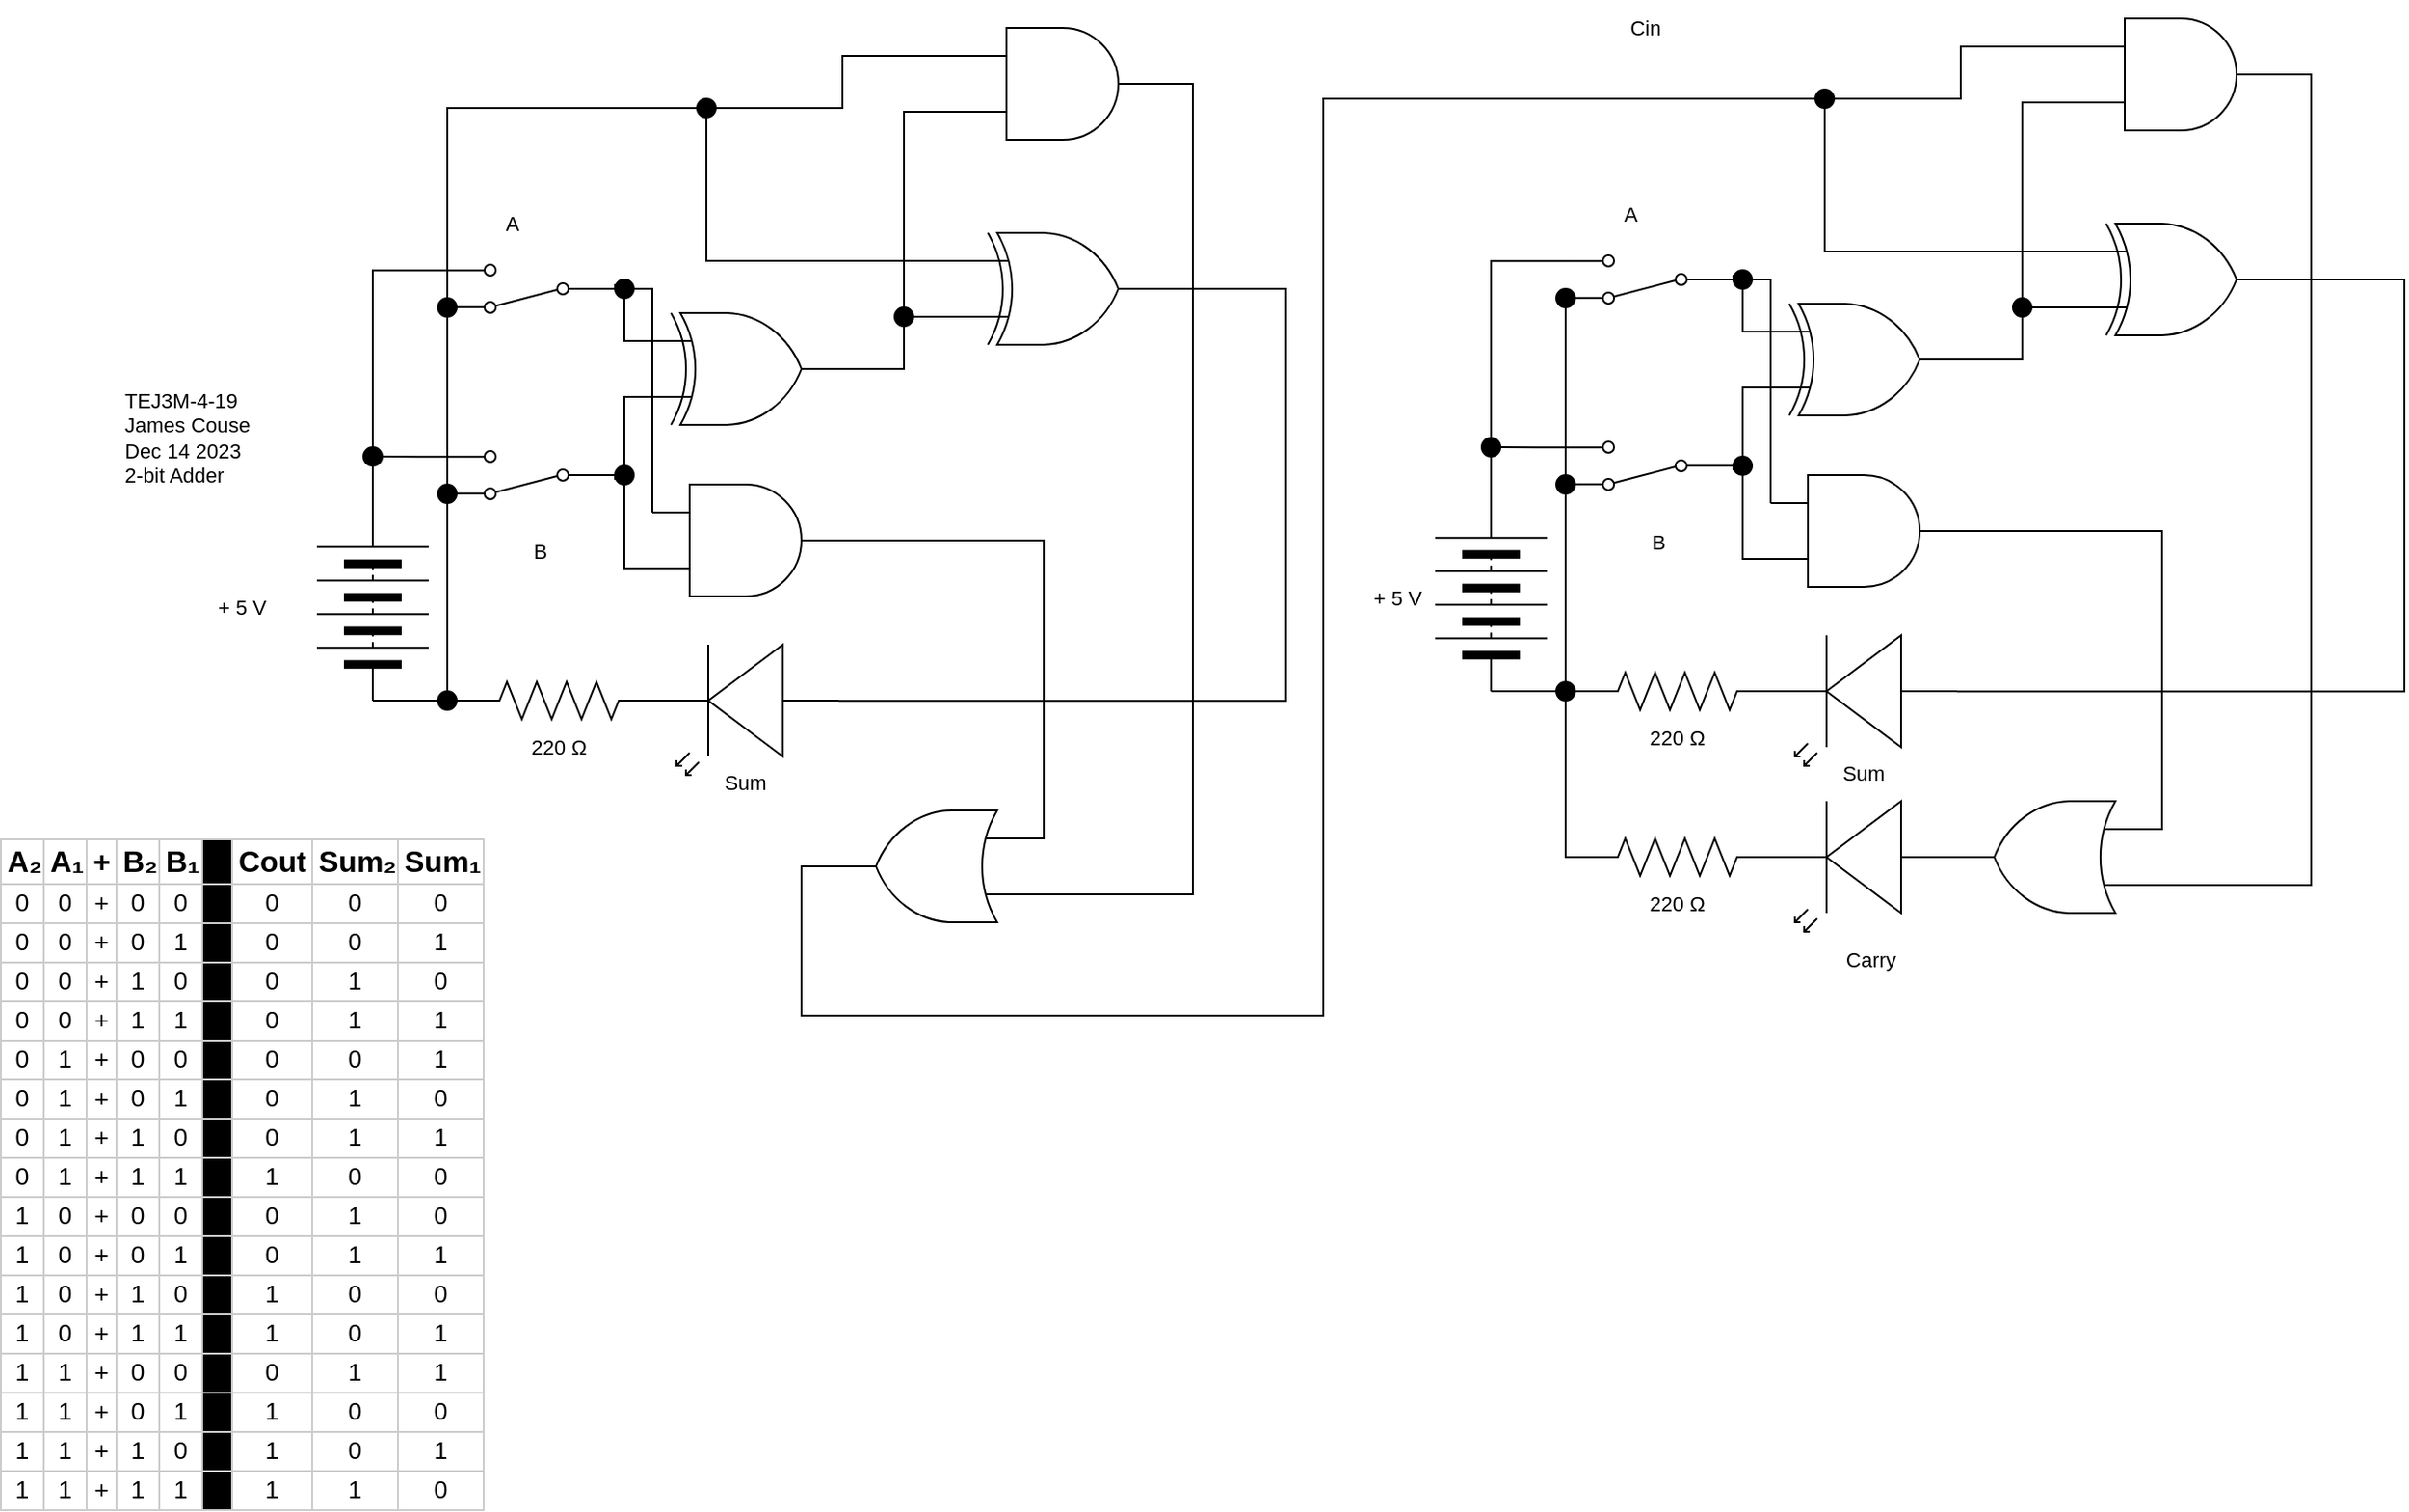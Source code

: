 <mxfile>
    <diagram id="voRThPeKLmp_nt6nkguu" name="Page-1">
        <mxGraphModel dx="792" dy="449" grid="1" gridSize="10" guides="1" tooltips="1" connect="1" arrows="1" fold="1" page="1" pageScale="1" pageWidth="827" pageHeight="1169" math="0" shadow="0">
            <root>
                <mxCell id="0"/>
                <mxCell id="1" parent="0"/>
                <mxCell id="82" style="edgeStyle=orthogonalEdgeStyle;shape=connector;rounded=0;html=1;exitX=0;exitY=0.5;exitDx=0;exitDy=0;entryX=0;entryY=0.5;entryDx=0;entryDy=0;labelBackgroundColor=default;strokeColor=default;fontFamily=Helvetica;fontSize=11;fontColor=default;endArrow=none;endFill=0;" parent="1" source="2" target="79" edge="1">
                    <mxGeometry relative="1" as="geometry">
                        <Array as="points">
                            <mxPoint x="260" y="481"/>
                            <mxPoint x="260" y="481"/>
                        </Array>
                    </mxGeometry>
                </mxCell>
                <mxCell id="2" value="" style="pointerEvents=1;verticalLabelPosition=bottom;shadow=0;dashed=0;align=center;html=1;verticalAlign=top;shape=mxgraph.electrical.miscellaneous.batteryStack;rotation=-90;" parent="1" vertex="1">
                    <mxGeometry x="190" y="401" width="100" height="60" as="geometry"/>
                </mxCell>
                <mxCell id="4" value="" style="verticalLabelPosition=bottom;shadow=0;dashed=0;align=center;html=1;verticalAlign=top;shape=mxgraph.electrical.opto_electronics.led_2;pointerEvents=1;rotation=-180;" parent="1" vertex="1">
                    <mxGeometry x="390" y="451" width="100" height="70" as="geometry"/>
                </mxCell>
                <mxCell id="10" value="+ 5 V" style="text;strokeColor=none;align=center;fillColor=none;html=1;verticalAlign=middle;whiteSpace=wrap;rounded=0;fontFamily=Helvetica;fontSize=11;fontColor=default;" parent="1" vertex="1">
                    <mxGeometry x="140" y="416" width="60" height="30" as="geometry"/>
                </mxCell>
                <mxCell id="76" style="edgeStyle=orthogonalEdgeStyle;shape=connector;rounded=0;html=1;exitX=1;exitY=0.88;exitDx=0;exitDy=0;entryX=1;entryY=0.5;entryDx=0;entryDy=0;labelBackgroundColor=default;strokeColor=default;fontFamily=Helvetica;fontSize=11;fontColor=default;endArrow=none;endFill=0;" parent="1" source="13" target="68" edge="1">
                    <mxGeometry relative="1" as="geometry"/>
                </mxCell>
                <mxCell id="93" style="edgeStyle=none;html=1;exitX=1;exitY=0.12;exitDx=0;exitDy=0;" parent="1" source="13" edge="1">
                    <mxGeometry relative="1" as="geometry">
                        <mxPoint x="285.056" y="369.833" as="targetPoint"/>
                    </mxGeometry>
                </mxCell>
                <mxCell id="99" style="edgeStyle=orthogonalEdgeStyle;shape=connector;rounded=0;html=1;exitX=0;exitY=0.5;exitDx=0;exitDy=0;entryX=0;entryY=0.75;entryDx=0;entryDy=0;entryPerimeter=0;labelBackgroundColor=default;strokeColor=default;fontFamily=Helvetica;fontSize=11;fontColor=default;endArrow=none;endFill=0;" parent="1" source="13" target="97" edge="1">
                    <mxGeometry relative="1" as="geometry"/>
                </mxCell>
                <mxCell id="13" value="" style="shape=mxgraph.electrical.electro-mechanical.twoWaySwitch;aspect=fixed;elSwitchState=2;rotation=-180;flipV=0;" parent="1" vertex="1">
                    <mxGeometry x="285" y="347" width="75" height="26" as="geometry"/>
                </mxCell>
                <mxCell id="21" value="B" style="text;strokeColor=none;align=center;fillColor=none;html=1;verticalAlign=middle;whiteSpace=wrap;rounded=0;fontFamily=Helvetica;fontSize=11;fontColor=default;" parent="1" vertex="1">
                    <mxGeometry x="300" y="386" width="60" height="30" as="geometry"/>
                </mxCell>
                <mxCell id="22" value="Sum" style="text;strokeColor=none;align=center;fillColor=none;html=1;verticalAlign=middle;whiteSpace=wrap;rounded=0;fontFamily=Helvetica;fontSize=11;fontColor=default;" parent="1" vertex="1">
                    <mxGeometry x="410" y="510" width="60" height="30" as="geometry"/>
                </mxCell>
                <mxCell id="30" value="220 Ω" style="text;strokeColor=none;align=center;fillColor=none;html=1;verticalAlign=middle;whiteSpace=wrap;rounded=0;fontFamily=Helvetica;fontSize=11;fontColor=default;" parent="1" vertex="1">
                    <mxGeometry x="310" y="491" width="60" height="30" as="geometry"/>
                </mxCell>
                <mxCell id="36" value="" style="shape=mxgraph.electrical.electro-mechanical.twoWaySwitch;aspect=fixed;elSwitchState=2;rotation=-180;" parent="1" vertex="1">
                    <mxGeometry x="285" y="247" width="75" height="26" as="geometry"/>
                </mxCell>
                <mxCell id="81" style="edgeStyle=orthogonalEdgeStyle;shape=connector;rounded=0;html=1;exitX=1;exitY=0.5;exitDx=0;exitDy=0;exitPerimeter=0;entryX=1;entryY=0.5;entryDx=0;entryDy=0;labelBackgroundColor=default;strokeColor=default;fontFamily=Helvetica;fontSize=11;fontColor=default;endArrow=none;endFill=0;" parent="1" source="48" target="79" edge="1">
                    <mxGeometry relative="1" as="geometry"/>
                </mxCell>
                <mxCell id="48" value="" style="pointerEvents=1;verticalLabelPosition=bottom;shadow=0;dashed=0;align=center;html=1;verticalAlign=top;shape=mxgraph.electrical.resistors.resistor_2;rotation=-180;" parent="1" vertex="1">
                    <mxGeometry x="290" y="471" width="100" height="20" as="geometry"/>
                </mxCell>
                <mxCell id="54" value="A" style="text;strokeColor=none;align=center;fillColor=none;html=1;verticalAlign=middle;whiteSpace=wrap;rounded=0;fontFamily=Helvetica;fontSize=11;fontColor=default;" parent="1" vertex="1">
                    <mxGeometry x="285" y="210" width="60" height="30" as="geometry"/>
                </mxCell>
                <mxCell id="77" style="edgeStyle=orthogonalEdgeStyle;shape=connector;rounded=0;html=1;exitX=0.5;exitY=1;exitDx=0;exitDy=0;entryX=1;entryY=0.5;entryDx=0;entryDy=0;labelBackgroundColor=default;strokeColor=default;fontFamily=Helvetica;fontSize=11;fontColor=default;endArrow=none;endFill=0;" parent="1" source="68" target="2" edge="1">
                    <mxGeometry relative="1" as="geometry"/>
                </mxCell>
                <mxCell id="78" style="edgeStyle=orthogonalEdgeStyle;shape=connector;rounded=0;html=1;exitX=0.5;exitY=0;exitDx=0;exitDy=0;entryX=1;entryY=0.88;entryDx=0;entryDy=0;labelBackgroundColor=default;strokeColor=default;fontFamily=Helvetica;fontSize=11;fontColor=default;endArrow=none;endFill=0;" parent="1" source="68" target="36" edge="1">
                    <mxGeometry relative="1" as="geometry"/>
                </mxCell>
                <mxCell id="68" value="" style="ellipse;whiteSpace=wrap;html=1;aspect=fixed;fontFamily=Helvetica;fontSize=11;fontColor=default;strokeColor=#000000;fillColor=#000000;" parent="1" vertex="1">
                    <mxGeometry x="235" y="345" width="10" height="10" as="geometry"/>
                </mxCell>
                <mxCell id="79" value="" style="ellipse;whiteSpace=wrap;html=1;aspect=fixed;fontFamily=Helvetica;fontSize=11;fontColor=default;strokeColor=#000000;fillColor=#000000;" parent="1" vertex="1">
                    <mxGeometry x="275" y="476" width="10" height="10" as="geometry"/>
                </mxCell>
                <mxCell id="95" value="" style="edgeStyle=orthogonalEdgeStyle;shape=connector;rounded=0;html=1;exitX=1;exitY=0.12;exitDx=0;exitDy=0;labelBackgroundColor=default;strokeColor=default;fontFamily=Helvetica;fontSize=11;fontColor=default;endArrow=none;endFill=0;" parent="1" source="36" target="94" edge="1">
                    <mxGeometry relative="1" as="geometry">
                        <mxPoint x="280" y="480" as="targetPoint"/>
                        <Array as="points">
                            <mxPoint x="280" y="270"/>
                        </Array>
                        <mxPoint x="285" y="269.88" as="sourcePoint"/>
                    </mxGeometry>
                </mxCell>
                <mxCell id="96" style="edgeStyle=none;html=1;exitX=0.5;exitY=1;exitDx=0;exitDy=0;endArrow=none;endFill=0;" parent="1" source="94" target="79" edge="1">
                    <mxGeometry relative="1" as="geometry"/>
                </mxCell>
                <mxCell id="94" value="" style="ellipse;whiteSpace=wrap;html=1;aspect=fixed;fontFamily=Helvetica;fontSize=11;fontColor=default;strokeColor=#000000;fillColor=#000000;" parent="1" vertex="1">
                    <mxGeometry x="275" y="365" width="10" height="10" as="geometry"/>
                </mxCell>
                <mxCell id="97" value="" style="verticalLabelPosition=bottom;shadow=0;dashed=0;align=center;html=1;verticalAlign=top;shape=mxgraph.electrical.logic_gates.logic_gate;operation=xor;" parent="1" vertex="1">
                    <mxGeometry x="390" y="273" width="100" height="60" as="geometry"/>
                </mxCell>
                <mxCell id="146" style="edgeStyle=orthogonalEdgeStyle;shape=connector;rounded=0;html=1;exitX=1;exitY=0.5;exitDx=0;exitDy=0;exitPerimeter=0;entryX=0;entryY=0.75;entryDx=0;entryDy=0;entryPerimeter=0;labelBackgroundColor=default;strokeColor=default;fontFamily=Helvetica;fontSize=11;fontColor=default;endArrow=none;endFill=0;" parent="1" source="101" target="145" edge="1">
                    <mxGeometry relative="1" as="geometry"/>
                </mxCell>
                <mxCell id="101" value="" style="verticalLabelPosition=bottom;shadow=0;dashed=0;align=center;html=1;verticalAlign=top;shape=mxgraph.electrical.logic_gates.logic_gate;operation=and;" parent="1" vertex="1">
                    <mxGeometry x="390" y="365" width="100" height="60" as="geometry"/>
                </mxCell>
                <mxCell id="115" value="" style="edgeStyle=orthogonalEdgeStyle;shape=connector;rounded=0;html=1;exitX=0;exitY=0.5;exitDx=0;exitDy=0;entryX=0;entryY=0.75;entryDx=0;entryDy=0;entryPerimeter=0;labelBackgroundColor=default;strokeColor=default;fontFamily=Helvetica;fontSize=11;fontColor=default;endArrow=none;endFill=0;" parent="1" source="13" target="114" edge="1">
                    <mxGeometry relative="1" as="geometry">
                        <mxPoint x="360" y="360" as="sourcePoint"/>
                        <mxPoint x="390" y="410" as="targetPoint"/>
                    </mxGeometry>
                </mxCell>
                <mxCell id="120" style="edgeStyle=orthogonalEdgeStyle;shape=connector;rounded=0;html=1;exitX=0.5;exitY=1;exitDx=0;exitDy=0;entryX=0;entryY=0.75;entryDx=0;entryDy=0;entryPerimeter=0;labelBackgroundColor=default;strokeColor=default;fontFamily=Helvetica;fontSize=11;fontColor=default;endArrow=none;endFill=0;" parent="1" source="114" target="101" edge="1">
                    <mxGeometry relative="1" as="geometry"/>
                </mxCell>
                <mxCell id="114" value="" style="ellipse;whiteSpace=wrap;html=1;aspect=fixed;fontFamily=Helvetica;fontSize=11;fontColor=default;strokeColor=#000000;fillColor=#000000;" parent="1" vertex="1">
                    <mxGeometry x="370" y="355" width="10" height="10" as="geometry"/>
                </mxCell>
                <mxCell id="117" value="" style="edgeStyle=orthogonalEdgeStyle;shape=connector;rounded=0;html=1;exitX=0;exitY=0.5;exitDx=0;exitDy=0;entryX=0;entryY=0.25;entryDx=0;entryDy=0;entryPerimeter=0;labelBackgroundColor=default;strokeColor=default;fontFamily=Helvetica;fontSize=11;fontColor=default;endArrow=none;endFill=0;" parent="1" source="36" target="116" edge="1">
                    <mxGeometry relative="1" as="geometry">
                        <mxPoint x="360" y="260" as="sourcePoint"/>
                        <mxPoint x="390" y="288" as="targetPoint"/>
                    </mxGeometry>
                </mxCell>
                <mxCell id="118" style="edgeStyle=orthogonalEdgeStyle;shape=connector;rounded=0;html=1;exitX=0.5;exitY=1;exitDx=0;exitDy=0;entryX=0;entryY=0.25;entryDx=0;entryDy=0;entryPerimeter=0;labelBackgroundColor=default;strokeColor=default;fontFamily=Helvetica;fontSize=11;fontColor=default;endArrow=none;endFill=0;" parent="1" source="116" target="97" edge="1">
                    <mxGeometry relative="1" as="geometry"/>
                </mxCell>
                <mxCell id="119" style="edgeStyle=orthogonalEdgeStyle;shape=connector;rounded=0;html=1;exitX=1;exitY=0.5;exitDx=0;exitDy=0;entryX=0;entryY=0.25;entryDx=0;entryDy=0;entryPerimeter=0;labelBackgroundColor=default;strokeColor=default;fontFamily=Helvetica;fontSize=11;fontColor=default;endArrow=none;endFill=0;" parent="1" source="116" target="101" edge="1">
                    <mxGeometry relative="1" as="geometry">
                        <Array as="points">
                            <mxPoint x="390" y="260"/>
                        </Array>
                    </mxGeometry>
                </mxCell>
                <mxCell id="116" value="" style="ellipse;whiteSpace=wrap;html=1;aspect=fixed;fontFamily=Helvetica;fontSize=11;fontColor=default;strokeColor=#000000;fillColor=#000000;" parent="1" vertex="1">
                    <mxGeometry x="370" y="255" width="10" height="10" as="geometry"/>
                </mxCell>
                <mxCell id="148" style="edgeStyle=orthogonalEdgeStyle;shape=connector;rounded=0;html=1;exitX=1;exitY=0.5;exitDx=0;exitDy=0;exitPerimeter=0;entryX=0;entryY=0.57;entryDx=0;entryDy=0;entryPerimeter=0;labelBackgroundColor=default;strokeColor=default;fontFamily=Helvetica;fontSize=11;fontColor=default;endArrow=none;endFill=0;" parent="1" source="121" target="4" edge="1">
                    <mxGeometry relative="1" as="geometry">
                        <Array as="points">
                            <mxPoint x="730" y="260"/>
                            <mxPoint x="730" y="481"/>
                        </Array>
                    </mxGeometry>
                </mxCell>
                <mxCell id="121" value="" style="verticalLabelPosition=bottom;shadow=0;dashed=0;align=center;html=1;verticalAlign=top;shape=mxgraph.electrical.logic_gates.logic_gate;operation=xor;" parent="1" vertex="1">
                    <mxGeometry x="560" y="230" width="100" height="60" as="geometry"/>
                </mxCell>
                <mxCell id="147" style="edgeStyle=orthogonalEdgeStyle;shape=connector;rounded=0;html=1;exitX=1;exitY=0.5;exitDx=0;exitDy=0;exitPerimeter=0;entryX=0;entryY=0.25;entryDx=0;entryDy=0;entryPerimeter=0;labelBackgroundColor=default;strokeColor=default;fontFamily=Helvetica;fontSize=11;fontColor=default;endArrow=none;endFill=0;" parent="1" source="124" target="145" edge="1">
                    <mxGeometry relative="1" as="geometry">
                        <Array as="points">
                            <mxPoint x="680" y="150"/>
                            <mxPoint x="680" y="585"/>
                        </Array>
                    </mxGeometry>
                </mxCell>
                <mxCell id="124" value="" style="verticalLabelPosition=bottom;shadow=0;dashed=0;align=center;html=1;verticalAlign=top;shape=mxgraph.electrical.logic_gates.logic_gate;operation=and;fontFamily=Helvetica;fontSize=11;fontColor=default;" parent="1" vertex="1">
                    <mxGeometry x="560" y="120" width="100" height="60" as="geometry"/>
                </mxCell>
                <mxCell id="130" style="edgeStyle=orthogonalEdgeStyle;shape=connector;rounded=0;html=1;exitX=1;exitY=0.5;exitDx=0;exitDy=0;entryX=0;entryY=0.75;entryDx=0;entryDy=0;entryPerimeter=0;labelBackgroundColor=default;strokeColor=default;fontFamily=Helvetica;fontSize=11;fontColor=default;endArrow=none;endFill=0;" parent="1" source="129" target="121" edge="1">
                    <mxGeometry relative="1" as="geometry"/>
                </mxCell>
                <mxCell id="131" style="edgeStyle=orthogonalEdgeStyle;shape=connector;rounded=0;html=1;exitX=0.5;exitY=1;exitDx=0;exitDy=0;entryX=1;entryY=0.5;entryDx=0;entryDy=0;entryPerimeter=0;labelBackgroundColor=default;strokeColor=default;fontFamily=Helvetica;fontSize=11;fontColor=default;endArrow=none;endFill=0;" parent="1" source="129" target="97" edge="1">
                    <mxGeometry relative="1" as="geometry"/>
                </mxCell>
                <mxCell id="132" style="edgeStyle=orthogonalEdgeStyle;shape=connector;rounded=0;html=1;exitX=0.5;exitY=0;exitDx=0;exitDy=0;entryX=0;entryY=0.75;entryDx=0;entryDy=0;entryPerimeter=0;labelBackgroundColor=default;strokeColor=default;fontFamily=Helvetica;fontSize=11;fontColor=default;endArrow=none;endFill=0;" parent="1" source="129" target="124" edge="1">
                    <mxGeometry relative="1" as="geometry"/>
                </mxCell>
                <mxCell id="129" value="" style="ellipse;whiteSpace=wrap;html=1;aspect=fixed;fontFamily=Helvetica;fontSize=11;fontColor=default;strokeColor=#000000;fillColor=#000000;" parent="1" vertex="1">
                    <mxGeometry x="520" y="270" width="10" height="10" as="geometry"/>
                </mxCell>
                <mxCell id="210" style="edgeStyle=orthogonalEdgeStyle;shape=connector;rounded=0;html=1;exitX=0.5;exitY=0;exitDx=0;exitDy=0;labelBackgroundColor=default;strokeColor=default;fontFamily=Helvetica;fontSize=11;fontColor=default;endArrow=none;endFill=0;entryX=0;entryY=0.5;entryDx=0;entryDy=0;" edge="1" parent="1" source="136" target="140">
                    <mxGeometry relative="1" as="geometry">
                        <mxPoint x="350" y="200" as="targetPoint"/>
                    </mxGeometry>
                </mxCell>
                <mxCell id="136" value="" style="ellipse;whiteSpace=wrap;html=1;aspect=fixed;fontFamily=Helvetica;fontSize=11;fontColor=default;strokeColor=#000000;fillColor=#000000;" parent="1" vertex="1">
                    <mxGeometry x="275" y="265" width="10" height="10" as="geometry"/>
                </mxCell>
                <mxCell id="142" style="edgeStyle=orthogonalEdgeStyle;shape=connector;rounded=0;html=1;exitX=0.5;exitY=1;exitDx=0;exitDy=0;entryX=0;entryY=0.25;entryDx=0;entryDy=0;entryPerimeter=0;labelBackgroundColor=default;strokeColor=default;fontFamily=Helvetica;fontSize=11;fontColor=default;endArrow=none;endFill=0;" parent="1" source="140" target="121" edge="1">
                    <mxGeometry relative="1" as="geometry"/>
                </mxCell>
                <mxCell id="144" style="edgeStyle=orthogonalEdgeStyle;shape=connector;rounded=0;html=1;exitX=1;exitY=0.5;exitDx=0;exitDy=0;entryX=0;entryY=0.25;entryDx=0;entryDy=0;entryPerimeter=0;labelBackgroundColor=default;strokeColor=default;fontFamily=Helvetica;fontSize=11;fontColor=default;endArrow=none;endFill=0;" parent="1" source="140" target="124" edge="1">
                    <mxGeometry relative="1" as="geometry"/>
                </mxCell>
                <mxCell id="140" value="" style="ellipse;whiteSpace=wrap;html=1;aspect=fixed;fontFamily=Helvetica;fontSize=11;fontColor=default;strokeColor=#000000;fillColor=#000000;" parent="1" vertex="1">
                    <mxGeometry x="414" y="158" width="10" height="10" as="geometry"/>
                </mxCell>
                <mxCell id="209" style="edgeStyle=orthogonalEdgeStyle;shape=connector;rounded=0;html=1;exitX=1;exitY=0.5;exitDx=0;exitDy=0;exitPerimeter=0;entryX=0;entryY=0.5;entryDx=0;entryDy=0;labelBackgroundColor=default;strokeColor=default;fontFamily=Helvetica;fontSize=11;fontColor=default;endArrow=none;endFill=0;" edge="1" parent="1" source="145" target="204">
                    <mxGeometry relative="1" as="geometry">
                        <Array as="points">
                            <mxPoint x="470" y="570"/>
                            <mxPoint x="470" y="650"/>
                            <mxPoint x="750" y="650"/>
                            <mxPoint x="750" y="158"/>
                        </Array>
                    </mxGeometry>
                </mxCell>
                <mxCell id="145" value="" style="verticalLabelPosition=bottom;shadow=0;dashed=0;align=center;html=1;verticalAlign=top;shape=mxgraph.electrical.logic_gates.logic_gate;operation=or;fontFamily=Helvetica;fontSize=11;fontColor=default;rotation=-180;" parent="1" vertex="1">
                    <mxGeometry x="490" y="540" width="100" height="60" as="geometry"/>
                </mxCell>
                <mxCell id="152" style="edgeStyle=orthogonalEdgeStyle;shape=connector;rounded=0;html=1;exitX=0;exitY=0.5;exitDx=0;exitDy=0;entryX=0;entryY=0.5;entryDx=0;entryDy=0;labelBackgroundColor=default;strokeColor=default;fontFamily=Helvetica;fontSize=11;fontColor=default;endArrow=none;endFill=0;" edge="1" parent="1" source="153" target="171">
                    <mxGeometry relative="1" as="geometry">
                        <Array as="points">
                            <mxPoint x="860" y="476"/>
                            <mxPoint x="860" y="476"/>
                        </Array>
                    </mxGeometry>
                </mxCell>
                <mxCell id="153" value="" style="pointerEvents=1;verticalLabelPosition=bottom;shadow=0;dashed=0;align=center;html=1;verticalAlign=top;shape=mxgraph.electrical.miscellaneous.batteryStack;rotation=-90;" vertex="1" parent="1">
                    <mxGeometry x="790" y="396" width="100" height="60" as="geometry"/>
                </mxCell>
                <mxCell id="154" value="" style="verticalLabelPosition=bottom;shadow=0;dashed=0;align=center;html=1;verticalAlign=top;shape=mxgraph.electrical.opto_electronics.led_2;pointerEvents=1;rotation=-180;" vertex="1" parent="1">
                    <mxGeometry x="990" y="446" width="100" height="70" as="geometry"/>
                </mxCell>
                <mxCell id="155" value="+ 5 V" style="text;strokeColor=none;align=center;fillColor=none;html=1;verticalAlign=middle;whiteSpace=wrap;rounded=0;fontFamily=Helvetica;fontSize=11;fontColor=default;" vertex="1" parent="1">
                    <mxGeometry x="760" y="411" width="60" height="30" as="geometry"/>
                </mxCell>
                <mxCell id="156" style="edgeStyle=orthogonalEdgeStyle;shape=connector;rounded=0;html=1;exitX=1;exitY=0.88;exitDx=0;exitDy=0;entryX=1;entryY=0.5;entryDx=0;entryDy=0;labelBackgroundColor=default;strokeColor=default;fontFamily=Helvetica;fontSize=11;fontColor=default;endArrow=none;endFill=0;" edge="1" parent="1" source="159" target="170">
                    <mxGeometry relative="1" as="geometry"/>
                </mxCell>
                <mxCell id="157" style="edgeStyle=none;html=1;exitX=1;exitY=0.12;exitDx=0;exitDy=0;" edge="1" parent="1" source="159">
                    <mxGeometry relative="1" as="geometry">
                        <mxPoint x="885.056" y="364.833" as="targetPoint"/>
                    </mxGeometry>
                </mxCell>
                <mxCell id="158" style="edgeStyle=orthogonalEdgeStyle;shape=connector;rounded=0;html=1;exitX=0;exitY=0.5;exitDx=0;exitDy=0;entryX=0;entryY=0.75;entryDx=0;entryDy=0;entryPerimeter=0;labelBackgroundColor=default;strokeColor=default;fontFamily=Helvetica;fontSize=11;fontColor=default;endArrow=none;endFill=0;" edge="1" parent="1" source="159" target="175">
                    <mxGeometry relative="1" as="geometry"/>
                </mxCell>
                <mxCell id="159" value="" style="shape=mxgraph.electrical.electro-mechanical.twoWaySwitch;aspect=fixed;elSwitchState=2;rotation=-180;flipV=0;" vertex="1" parent="1">
                    <mxGeometry x="885" y="342" width="75" height="26" as="geometry"/>
                </mxCell>
                <mxCell id="160" value="B" style="text;strokeColor=none;align=center;fillColor=none;html=1;verticalAlign=middle;whiteSpace=wrap;rounded=0;fontFamily=Helvetica;fontSize=11;fontColor=default;" vertex="1" parent="1">
                    <mxGeometry x="900" y="381" width="60" height="30" as="geometry"/>
                </mxCell>
                <mxCell id="161" value="Sum" style="text;strokeColor=none;align=center;fillColor=none;html=1;verticalAlign=middle;whiteSpace=wrap;rounded=0;fontFamily=Helvetica;fontSize=11;fontColor=default;" vertex="1" parent="1">
                    <mxGeometry x="1010" y="505" width="60" height="30" as="geometry"/>
                </mxCell>
                <mxCell id="162" value="220 Ω" style="text;strokeColor=none;align=center;fillColor=none;html=1;verticalAlign=middle;whiteSpace=wrap;rounded=0;fontFamily=Helvetica;fontSize=11;fontColor=default;" vertex="1" parent="1">
                    <mxGeometry x="910" y="486" width="60" height="30" as="geometry"/>
                </mxCell>
                <mxCell id="163" value="" style="shape=mxgraph.electrical.electro-mechanical.twoWaySwitch;aspect=fixed;elSwitchState=2;rotation=-180;" vertex="1" parent="1">
                    <mxGeometry x="885" y="242" width="75" height="26" as="geometry"/>
                </mxCell>
                <mxCell id="164" style="edgeStyle=orthogonalEdgeStyle;shape=connector;rounded=0;html=1;exitX=1;exitY=0.5;exitDx=0;exitDy=0;exitPerimeter=0;entryX=1;entryY=0.5;entryDx=0;entryDy=0;labelBackgroundColor=default;strokeColor=default;fontFamily=Helvetica;fontSize=11;fontColor=default;endArrow=none;endFill=0;" edge="1" parent="1" source="165" target="171">
                    <mxGeometry relative="1" as="geometry"/>
                </mxCell>
                <mxCell id="165" value="" style="pointerEvents=1;verticalLabelPosition=bottom;shadow=0;dashed=0;align=center;html=1;verticalAlign=top;shape=mxgraph.electrical.resistors.resistor_2;rotation=-180;" vertex="1" parent="1">
                    <mxGeometry x="890" y="466" width="100" height="20" as="geometry"/>
                </mxCell>
                <mxCell id="166" value="A" style="text;strokeColor=none;align=center;fillColor=none;html=1;verticalAlign=middle;whiteSpace=wrap;rounded=0;fontFamily=Helvetica;fontSize=11;fontColor=default;" vertex="1" parent="1">
                    <mxGeometry x="885" y="205" width="60" height="30" as="geometry"/>
                </mxCell>
                <mxCell id="167" style="edgeStyle=orthogonalEdgeStyle;shape=connector;rounded=0;html=1;exitX=0.5;exitY=1;exitDx=0;exitDy=0;entryX=1;entryY=0.5;entryDx=0;entryDy=0;labelBackgroundColor=default;strokeColor=default;fontFamily=Helvetica;fontSize=11;fontColor=default;endArrow=none;endFill=0;" edge="1" parent="1" source="170" target="153">
                    <mxGeometry relative="1" as="geometry"/>
                </mxCell>
                <mxCell id="168" style="edgeStyle=orthogonalEdgeStyle;shape=connector;rounded=0;html=1;exitX=0.5;exitY=0;exitDx=0;exitDy=0;entryX=1;entryY=0.88;entryDx=0;entryDy=0;labelBackgroundColor=default;strokeColor=default;fontFamily=Helvetica;fontSize=11;fontColor=default;endArrow=none;endFill=0;" edge="1" parent="1" source="170" target="163">
                    <mxGeometry relative="1" as="geometry"/>
                </mxCell>
                <mxCell id="170" value="" style="ellipse;whiteSpace=wrap;html=1;aspect=fixed;fontFamily=Helvetica;fontSize=11;fontColor=default;strokeColor=#000000;fillColor=#000000;" vertex="1" parent="1">
                    <mxGeometry x="835" y="340" width="10" height="10" as="geometry"/>
                </mxCell>
                <mxCell id="171" value="" style="ellipse;whiteSpace=wrap;html=1;aspect=fixed;fontFamily=Helvetica;fontSize=11;fontColor=default;strokeColor=#000000;fillColor=#000000;" vertex="1" parent="1">
                    <mxGeometry x="875" y="471" width="10" height="10" as="geometry"/>
                </mxCell>
                <mxCell id="172" value="" style="edgeStyle=orthogonalEdgeStyle;shape=connector;rounded=0;html=1;exitX=1;exitY=0.12;exitDx=0;exitDy=0;labelBackgroundColor=default;strokeColor=default;fontFamily=Helvetica;fontSize=11;fontColor=default;endArrow=none;endFill=0;" edge="1" parent="1" source="163" target="174">
                    <mxGeometry relative="1" as="geometry">
                        <mxPoint x="880" y="475" as="targetPoint"/>
                        <Array as="points">
                            <mxPoint x="880" y="265"/>
                        </Array>
                        <mxPoint x="885" y="264.88" as="sourcePoint"/>
                    </mxGeometry>
                </mxCell>
                <mxCell id="173" style="edgeStyle=none;html=1;exitX=0.5;exitY=1;exitDx=0;exitDy=0;endArrow=none;endFill=0;" edge="1" parent="1" source="174" target="171">
                    <mxGeometry relative="1" as="geometry"/>
                </mxCell>
                <mxCell id="174" value="" style="ellipse;whiteSpace=wrap;html=1;aspect=fixed;fontFamily=Helvetica;fontSize=11;fontColor=default;strokeColor=#000000;fillColor=#000000;" vertex="1" parent="1">
                    <mxGeometry x="875" y="360" width="10" height="10" as="geometry"/>
                </mxCell>
                <mxCell id="175" value="" style="verticalLabelPosition=bottom;shadow=0;dashed=0;align=center;html=1;verticalAlign=top;shape=mxgraph.electrical.logic_gates.logic_gate;operation=xor;" vertex="1" parent="1">
                    <mxGeometry x="990" y="268" width="100" height="60" as="geometry"/>
                </mxCell>
                <mxCell id="176" style="edgeStyle=orthogonalEdgeStyle;shape=connector;rounded=0;html=1;exitX=1;exitY=0.5;exitDx=0;exitDy=0;exitPerimeter=0;entryX=0;entryY=0.75;entryDx=0;entryDy=0;entryPerimeter=0;labelBackgroundColor=default;strokeColor=default;fontFamily=Helvetica;fontSize=11;fontColor=default;endArrow=none;endFill=0;" edge="1" parent="1" source="177" target="205">
                    <mxGeometry relative="1" as="geometry"/>
                </mxCell>
                <mxCell id="177" value="" style="verticalLabelPosition=bottom;shadow=0;dashed=0;align=center;html=1;verticalAlign=top;shape=mxgraph.electrical.logic_gates.logic_gate;operation=and;" vertex="1" parent="1">
                    <mxGeometry x="990" y="360" width="100" height="60" as="geometry"/>
                </mxCell>
                <mxCell id="178" value="" style="verticalLabelPosition=bottom;shadow=0;dashed=0;align=center;html=1;verticalAlign=top;shape=mxgraph.electrical.opto_electronics.led_2;pointerEvents=1;rotation=-180;" vertex="1" parent="1">
                    <mxGeometry x="990" y="535" width="100" height="70" as="geometry"/>
                </mxCell>
                <mxCell id="179" style="edgeStyle=orthogonalEdgeStyle;shape=connector;rounded=0;html=1;exitX=1;exitY=0.5;exitDx=0;exitDy=0;exitPerimeter=0;entryX=0.5;entryY=1;entryDx=0;entryDy=0;labelBackgroundColor=default;strokeColor=default;fontFamily=Helvetica;fontSize=11;fontColor=default;endArrow=none;endFill=0;" edge="1" parent="1" source="180" target="171">
                    <mxGeometry relative="1" as="geometry"/>
                </mxCell>
                <mxCell id="180" value="" style="pointerEvents=1;verticalLabelPosition=bottom;shadow=0;dashed=0;align=center;html=1;verticalAlign=top;shape=mxgraph.electrical.resistors.resistor_2;rotation=-180;" vertex="1" parent="1">
                    <mxGeometry x="890" y="555" width="100" height="20" as="geometry"/>
                </mxCell>
                <mxCell id="181" value="Carry" style="text;strokeColor=none;align=center;fillColor=none;html=1;verticalAlign=middle;whiteSpace=wrap;rounded=0;fontFamily=Helvetica;fontSize=11;fontColor=default;" vertex="1" parent="1">
                    <mxGeometry x="1014" y="605" width="60" height="30" as="geometry"/>
                </mxCell>
                <mxCell id="182" value="220 Ω" style="text;strokeColor=none;align=center;fillColor=none;html=1;verticalAlign=middle;whiteSpace=wrap;rounded=0;fontFamily=Helvetica;fontSize=11;fontColor=default;" vertex="1" parent="1">
                    <mxGeometry x="910" y="575" width="60" height="30" as="geometry"/>
                </mxCell>
                <mxCell id="183" value="" style="edgeStyle=orthogonalEdgeStyle;shape=connector;rounded=0;html=1;exitX=0;exitY=0.5;exitDx=0;exitDy=0;entryX=0;entryY=0.75;entryDx=0;entryDy=0;entryPerimeter=0;labelBackgroundColor=default;strokeColor=default;fontFamily=Helvetica;fontSize=11;fontColor=default;endArrow=none;endFill=0;" edge="1" parent="1" source="159" target="185">
                    <mxGeometry relative="1" as="geometry">
                        <mxPoint x="960" y="355" as="sourcePoint"/>
                        <mxPoint x="990" y="405" as="targetPoint"/>
                    </mxGeometry>
                </mxCell>
                <mxCell id="184" style="edgeStyle=orthogonalEdgeStyle;shape=connector;rounded=0;html=1;exitX=0.5;exitY=1;exitDx=0;exitDy=0;entryX=0;entryY=0.75;entryDx=0;entryDy=0;entryPerimeter=0;labelBackgroundColor=default;strokeColor=default;fontFamily=Helvetica;fontSize=11;fontColor=default;endArrow=none;endFill=0;" edge="1" parent="1" source="185" target="177">
                    <mxGeometry relative="1" as="geometry"/>
                </mxCell>
                <mxCell id="185" value="" style="ellipse;whiteSpace=wrap;html=1;aspect=fixed;fontFamily=Helvetica;fontSize=11;fontColor=default;strokeColor=#000000;fillColor=#000000;" vertex="1" parent="1">
                    <mxGeometry x="970" y="350" width="10" height="10" as="geometry"/>
                </mxCell>
                <mxCell id="186" value="" style="edgeStyle=orthogonalEdgeStyle;shape=connector;rounded=0;html=1;exitX=0;exitY=0.5;exitDx=0;exitDy=0;entryX=0;entryY=0.25;entryDx=0;entryDy=0;entryPerimeter=0;labelBackgroundColor=default;strokeColor=default;fontFamily=Helvetica;fontSize=11;fontColor=default;endArrow=none;endFill=0;" edge="1" parent="1" source="163" target="189">
                    <mxGeometry relative="1" as="geometry">
                        <mxPoint x="960" y="255" as="sourcePoint"/>
                        <mxPoint x="990" y="283" as="targetPoint"/>
                    </mxGeometry>
                </mxCell>
                <mxCell id="187" style="edgeStyle=orthogonalEdgeStyle;shape=connector;rounded=0;html=1;exitX=0.5;exitY=1;exitDx=0;exitDy=0;entryX=0;entryY=0.25;entryDx=0;entryDy=0;entryPerimeter=0;labelBackgroundColor=default;strokeColor=default;fontFamily=Helvetica;fontSize=11;fontColor=default;endArrow=none;endFill=0;" edge="1" parent="1" source="189" target="175">
                    <mxGeometry relative="1" as="geometry"/>
                </mxCell>
                <mxCell id="188" style="edgeStyle=orthogonalEdgeStyle;shape=connector;rounded=0;html=1;exitX=1;exitY=0.5;exitDx=0;exitDy=0;entryX=0;entryY=0.25;entryDx=0;entryDy=0;entryPerimeter=0;labelBackgroundColor=default;strokeColor=default;fontFamily=Helvetica;fontSize=11;fontColor=default;endArrow=none;endFill=0;" edge="1" parent="1" source="189" target="177">
                    <mxGeometry relative="1" as="geometry">
                        <Array as="points">
                            <mxPoint x="990" y="255"/>
                        </Array>
                    </mxGeometry>
                </mxCell>
                <mxCell id="189" value="" style="ellipse;whiteSpace=wrap;html=1;aspect=fixed;fontFamily=Helvetica;fontSize=11;fontColor=default;strokeColor=#000000;fillColor=#000000;" vertex="1" parent="1">
                    <mxGeometry x="970" y="250" width="10" height="10" as="geometry"/>
                </mxCell>
                <mxCell id="190" style="edgeStyle=orthogonalEdgeStyle;shape=connector;rounded=0;html=1;exitX=1;exitY=0.5;exitDx=0;exitDy=0;exitPerimeter=0;entryX=0;entryY=0.57;entryDx=0;entryDy=0;entryPerimeter=0;labelBackgroundColor=default;strokeColor=default;fontFamily=Helvetica;fontSize=11;fontColor=default;endArrow=none;endFill=0;" edge="1" parent="1" source="191" target="154">
                    <mxGeometry relative="1" as="geometry">
                        <Array as="points">
                            <mxPoint x="1330" y="255"/>
                            <mxPoint x="1330" y="476"/>
                        </Array>
                    </mxGeometry>
                </mxCell>
                <mxCell id="191" value="" style="verticalLabelPosition=bottom;shadow=0;dashed=0;align=center;html=1;verticalAlign=top;shape=mxgraph.electrical.logic_gates.logic_gate;operation=xor;" vertex="1" parent="1">
                    <mxGeometry x="1160" y="225" width="100" height="60" as="geometry"/>
                </mxCell>
                <mxCell id="192" style="edgeStyle=orthogonalEdgeStyle;shape=connector;rounded=0;html=1;exitX=1;exitY=0.5;exitDx=0;exitDy=0;exitPerimeter=0;entryX=0;entryY=0.25;entryDx=0;entryDy=0;entryPerimeter=0;labelBackgroundColor=default;strokeColor=default;fontFamily=Helvetica;fontSize=11;fontColor=default;endArrow=none;endFill=0;" edge="1" parent="1" source="193" target="205">
                    <mxGeometry relative="1" as="geometry">
                        <Array as="points">
                            <mxPoint x="1280" y="145"/>
                            <mxPoint x="1280" y="580"/>
                        </Array>
                    </mxGeometry>
                </mxCell>
                <mxCell id="193" value="" style="verticalLabelPosition=bottom;shadow=0;dashed=0;align=center;html=1;verticalAlign=top;shape=mxgraph.electrical.logic_gates.logic_gate;operation=and;fontFamily=Helvetica;fontSize=11;fontColor=default;" vertex="1" parent="1">
                    <mxGeometry x="1160" y="115" width="100" height="60" as="geometry"/>
                </mxCell>
                <mxCell id="194" style="edgeStyle=orthogonalEdgeStyle;shape=connector;rounded=0;html=1;exitX=1;exitY=0.5;exitDx=0;exitDy=0;entryX=0;entryY=0.75;entryDx=0;entryDy=0;entryPerimeter=0;labelBackgroundColor=default;strokeColor=default;fontFamily=Helvetica;fontSize=11;fontColor=default;endArrow=none;endFill=0;" edge="1" parent="1" source="197" target="191">
                    <mxGeometry relative="1" as="geometry"/>
                </mxCell>
                <mxCell id="195" style="edgeStyle=orthogonalEdgeStyle;shape=connector;rounded=0;html=1;exitX=0.5;exitY=1;exitDx=0;exitDy=0;entryX=1;entryY=0.5;entryDx=0;entryDy=0;entryPerimeter=0;labelBackgroundColor=default;strokeColor=default;fontFamily=Helvetica;fontSize=11;fontColor=default;endArrow=none;endFill=0;" edge="1" parent="1" source="197" target="175">
                    <mxGeometry relative="1" as="geometry"/>
                </mxCell>
                <mxCell id="196" style="edgeStyle=orthogonalEdgeStyle;shape=connector;rounded=0;html=1;exitX=0.5;exitY=0;exitDx=0;exitDy=0;entryX=0;entryY=0.75;entryDx=0;entryDy=0;entryPerimeter=0;labelBackgroundColor=default;strokeColor=default;fontFamily=Helvetica;fontSize=11;fontColor=default;endArrow=none;endFill=0;" edge="1" parent="1" source="197" target="193">
                    <mxGeometry relative="1" as="geometry"/>
                </mxCell>
                <mxCell id="197" value="" style="ellipse;whiteSpace=wrap;html=1;aspect=fixed;fontFamily=Helvetica;fontSize=11;fontColor=default;strokeColor=#000000;fillColor=#000000;" vertex="1" parent="1">
                    <mxGeometry x="1120" y="265" width="10" height="10" as="geometry"/>
                </mxCell>
                <mxCell id="201" value="" style="ellipse;whiteSpace=wrap;html=1;aspect=fixed;fontFamily=Helvetica;fontSize=11;fontColor=default;strokeColor=#000000;fillColor=#000000;" vertex="1" parent="1">
                    <mxGeometry x="875" y="260" width="10" height="10" as="geometry"/>
                </mxCell>
                <mxCell id="202" style="edgeStyle=orthogonalEdgeStyle;shape=connector;rounded=0;html=1;exitX=0.5;exitY=1;exitDx=0;exitDy=0;entryX=0;entryY=0.25;entryDx=0;entryDy=0;entryPerimeter=0;labelBackgroundColor=default;strokeColor=default;fontFamily=Helvetica;fontSize=11;fontColor=default;endArrow=none;endFill=0;" edge="1" parent="1" source="204" target="191">
                    <mxGeometry relative="1" as="geometry"/>
                </mxCell>
                <mxCell id="203" style="edgeStyle=orthogonalEdgeStyle;shape=connector;rounded=0;html=1;exitX=1;exitY=0.5;exitDx=0;exitDy=0;entryX=0;entryY=0.25;entryDx=0;entryDy=0;entryPerimeter=0;labelBackgroundColor=default;strokeColor=default;fontFamily=Helvetica;fontSize=11;fontColor=default;endArrow=none;endFill=0;" edge="1" parent="1" source="204" target="193">
                    <mxGeometry relative="1" as="geometry"/>
                </mxCell>
                <mxCell id="204" value="" style="ellipse;whiteSpace=wrap;html=1;aspect=fixed;fontFamily=Helvetica;fontSize=11;fontColor=default;strokeColor=#000000;fillColor=#000000;" vertex="1" parent="1">
                    <mxGeometry x="1014" y="153" width="10" height="10" as="geometry"/>
                </mxCell>
                <mxCell id="205" value="" style="verticalLabelPosition=bottom;shadow=0;dashed=0;align=center;html=1;verticalAlign=top;shape=mxgraph.electrical.logic_gates.logic_gate;operation=or;fontFamily=Helvetica;fontSize=11;fontColor=default;rotation=-180;" vertex="1" parent="1">
                    <mxGeometry x="1090" y="535" width="100" height="60" as="geometry"/>
                </mxCell>
                <mxCell id="206" value="Cin" style="text;strokeColor=none;align=center;fillColor=none;html=1;verticalAlign=middle;whiteSpace=wrap;rounded=0;fontFamily=Helvetica;fontSize=11;fontColor=default;" vertex="1" parent="1">
                    <mxGeometry x="892.5" y="105" width="60" height="30" as="geometry"/>
                </mxCell>
                <mxCell id="212" value="&lt;table style=&quot;table-layout: fixed; font-size: 10pt; font-family: Arial; width: 0px; border-collapse: collapse; border: none;&quot; data-sheets-root=&quot;1&quot; border=&quot;1&quot; dir=&quot;ltr&quot; cellpadding=&quot;0&quot; cellspacing=&quot;0&quot; xmlns=&quot;http://www.w3.org/1999/xhtml&quot;&gt;&lt;colgroup&gt;&lt;col width=&quot;23&quot;&gt;&lt;col width=&quot;23&quot;&gt;&lt;col width=&quot;16&quot;&gt;&lt;col width=&quot;23&quot;&gt;&lt;col width=&quot;23&quot;&gt;&lt;col width=&quot;16&quot;&gt;&lt;col width=&quot;43&quot;&gt;&lt;col width=&quot;46&quot;&gt;&lt;col width=&quot;46&quot;&gt;&lt;/colgroup&gt;&lt;tbody&gt;&lt;tr style=&quot;height: 21px;&quot;&gt;&lt;td style=&quot;border: 1px solid rgb(204, 204, 204); overflow: hidden; padding: 2px 3px; vertical-align: bottom; font-size: 12pt; font-weight: bold; text-align: center;&quot; data-sheets-value=&quot;{&amp;quot;1&amp;quot;:2,&amp;quot;2&amp;quot;:&amp;quot;A₂&amp;quot;}&quot;&gt;A₂&lt;/td&gt;&lt;td style=&quot;border: 1px solid rgb(204, 204, 204); overflow: hidden; padding: 2px 3px; vertical-align: bottom; font-size: 12pt; font-weight: bold; text-align: center;&quot; data-sheets-value=&quot;{&amp;quot;1&amp;quot;:2,&amp;quot;2&amp;quot;:&amp;quot;A₁&amp;quot;}&quot;&gt;A₁&lt;/td&gt;&lt;td style=&quot;border: 1px solid rgb(204, 204, 204); overflow: hidden; padding: 2px 3px; vertical-align: bottom; font-size: 12pt; font-weight: bold; text-align: center;&quot; data-sheets-formula=&quot;=&amp;quot;+&amp;quot;&quot; data-sheets-value=&quot;{&amp;quot;1&amp;quot;:2,&amp;quot;2&amp;quot;:&amp;quot;+&amp;quot;}&quot;&gt;+&lt;/td&gt;&lt;td style=&quot;border: 1px solid rgb(204, 204, 204); overflow: hidden; padding: 2px 3px; vertical-align: bottom; font-size: 12pt; font-weight: bold; text-align: center;&quot; data-sheets-value=&quot;{&amp;quot;1&amp;quot;:2,&amp;quot;2&amp;quot;:&amp;quot;B₂&amp;quot;}&quot;&gt;B₂&lt;/td&gt;&lt;td style=&quot;border: 1px solid rgb(204, 204, 204); overflow: hidden; padding: 2px 3px; vertical-align: bottom; font-size: 12pt; font-weight: bold; text-align: center;&quot; data-sheets-value=&quot;{&amp;quot;1&amp;quot;:2,&amp;quot;2&amp;quot;:&amp;quot;B₁&amp;quot;}&quot;&gt;B₁&lt;/td&gt;&lt;td style=&quot;border: 1px solid rgb(204, 204, 204); overflow: hidden; padding: 2px 3px; vertical-align: bottom; background-color: rgb(0, 0, 0);&quot;&gt;&lt;/td&gt;&lt;td style=&quot;border: 1px solid rgb(204, 204, 204); overflow: hidden; padding: 2px 3px; vertical-align: bottom; font-size: 12pt; font-weight: bold; text-align: center;&quot; data-sheets-value=&quot;{&amp;quot;1&amp;quot;:2,&amp;quot;2&amp;quot;:&amp;quot;Cout&amp;quot;}&quot;&gt;Cout&lt;/td&gt;&lt;td style=&quot;border: 1px solid rgb(204, 204, 204); overflow: hidden; padding: 2px 3px; vertical-align: bottom; font-size: 12pt; font-weight: bold; text-align: center;&quot; data-sheets-value=&quot;{&amp;quot;1&amp;quot;:2,&amp;quot;2&amp;quot;:&amp;quot;Sum₂&amp;quot;}&quot;&gt;Sum₂&lt;/td&gt;&lt;td style=&quot;border: 1px solid rgb(204, 204, 204); overflow: hidden; padding: 2px 3px; vertical-align: bottom; font-size: 12pt; font-weight: bold; text-align: center;&quot; data-sheets-value=&quot;{&amp;quot;1&amp;quot;:2,&amp;quot;2&amp;quot;:&amp;quot;Sum₁&amp;quot;}&quot;&gt;Sum₁&lt;/td&gt;&lt;/tr&gt;&lt;tr style=&quot;height: 21px;&quot;&gt;&lt;td style=&quot;border: 1px solid rgb(204, 204, 204); overflow: hidden; padding: 2px 3px; vertical-align: bottom; text-align: center;&quot; data-sheets-value=&quot;{&amp;quot;1&amp;quot;:3,&amp;quot;3&amp;quot;:0}&quot;&gt;0&lt;/td&gt;&lt;td style=&quot;border: 1px solid rgb(204, 204, 204); overflow: hidden; padding: 2px 3px; vertical-align: bottom; text-align: center;&quot; data-sheets-value=&quot;{&amp;quot;1&amp;quot;:3,&amp;quot;3&amp;quot;:0}&quot;&gt;0&lt;/td&gt;&lt;td style=&quot;border: 1px solid rgb(204, 204, 204); overflow: hidden; padding: 2px 3px; vertical-align: bottom; text-align: center;&quot; data-sheets-formula=&quot;=&amp;quot;+&amp;quot;&quot; data-sheets-value=&quot;{&amp;quot;1&amp;quot;:2,&amp;quot;2&amp;quot;:&amp;quot;+&amp;quot;}&quot;&gt;+&lt;/td&gt;&lt;td style=&quot;border: 1px solid rgb(204, 204, 204); overflow: hidden; padding: 2px 3px; vertical-align: bottom; text-align: center;&quot; data-sheets-value=&quot;{&amp;quot;1&amp;quot;:3,&amp;quot;3&amp;quot;:0}&quot;&gt;0&lt;/td&gt;&lt;td style=&quot;border: 1px solid rgb(204, 204, 204); overflow: hidden; padding: 2px 3px; vertical-align: bottom; text-align: center;&quot; data-sheets-value=&quot;{&amp;quot;1&amp;quot;:3,&amp;quot;3&amp;quot;:0}&quot;&gt;0&lt;/td&gt;&lt;td style=&quot;border: 1px solid rgb(204, 204, 204); overflow: hidden; padding: 2px 3px; vertical-align: bottom; background-color: rgb(0, 0, 0);&quot;&gt;&lt;/td&gt;&lt;td style=&quot;border: 1px solid rgb(204, 204, 204); overflow: hidden; padding: 2px 3px; vertical-align: bottom; text-align: center;&quot; data-sheets-value=&quot;{&amp;quot;1&amp;quot;:3,&amp;quot;3&amp;quot;:0}&quot;&gt;0&lt;/td&gt;&lt;td style=&quot;border: 1px solid rgb(204, 204, 204); overflow: hidden; padding: 2px 3px; vertical-align: bottom; text-align: center;&quot; data-sheets-value=&quot;{&amp;quot;1&amp;quot;:3,&amp;quot;3&amp;quot;:0}&quot;&gt;0&lt;/td&gt;&lt;td style=&quot;border: 1px solid rgb(204, 204, 204); overflow: hidden; padding: 2px 3px; vertical-align: bottom; text-align: center;&quot; data-sheets-value=&quot;{&amp;quot;1&amp;quot;:3,&amp;quot;3&amp;quot;:0}&quot;&gt;0&lt;/td&gt;&lt;/tr&gt;&lt;tr style=&quot;height: 21px;&quot;&gt;&lt;td style=&quot;border: 1px solid rgb(204, 204, 204); overflow: hidden; padding: 2px 3px; vertical-align: bottom; text-align: center;&quot; data-sheets-value=&quot;{&amp;quot;1&amp;quot;:3,&amp;quot;3&amp;quot;:0}&quot;&gt;0&lt;/td&gt;&lt;td style=&quot;border: 1px solid rgb(204, 204, 204); overflow: hidden; padding: 2px 3px; vertical-align: bottom; text-align: center;&quot; data-sheets-value=&quot;{&amp;quot;1&amp;quot;:3,&amp;quot;3&amp;quot;:0}&quot;&gt;0&lt;/td&gt;&lt;td style=&quot;border: 1px solid rgb(204, 204, 204); overflow: hidden; padding: 2px 3px; vertical-align: bottom; text-align: center;&quot; data-sheets-formula=&quot;=&amp;quot;+&amp;quot;&quot; data-sheets-value=&quot;{&amp;quot;1&amp;quot;:2,&amp;quot;2&amp;quot;:&amp;quot;+&amp;quot;}&quot;&gt;+&lt;/td&gt;&lt;td style=&quot;border: 1px solid rgb(204, 204, 204); overflow: hidden; padding: 2px 3px; vertical-align: bottom; text-align: center;&quot; data-sheets-value=&quot;{&amp;quot;1&amp;quot;:3,&amp;quot;3&amp;quot;:0}&quot;&gt;0&lt;/td&gt;&lt;td style=&quot;border: 1px solid rgb(204, 204, 204); overflow: hidden; padding: 2px 3px; vertical-align: bottom; text-align: center;&quot; data-sheets-value=&quot;{&amp;quot;1&amp;quot;:3,&amp;quot;3&amp;quot;:1}&quot;&gt;1&lt;/td&gt;&lt;td style=&quot;border: 1px solid rgb(204, 204, 204); overflow: hidden; padding: 2px 3px; vertical-align: bottom; background-color: rgb(0, 0, 0);&quot;&gt;&lt;/td&gt;&lt;td style=&quot;border: 1px solid rgb(204, 204, 204); overflow: hidden; padding: 2px 3px; vertical-align: bottom; text-align: center;&quot; data-sheets-value=&quot;{&amp;quot;1&amp;quot;:3,&amp;quot;3&amp;quot;:0}&quot;&gt;0&lt;/td&gt;&lt;td style=&quot;border: 1px solid rgb(204, 204, 204); overflow: hidden; padding: 2px 3px; vertical-align: bottom; text-align: center;&quot; data-sheets-value=&quot;{&amp;quot;1&amp;quot;:3,&amp;quot;3&amp;quot;:0}&quot;&gt;0&lt;/td&gt;&lt;td style=&quot;border: 1px solid rgb(204, 204, 204); overflow: hidden; padding: 2px 3px; vertical-align: bottom; text-align: center;&quot; data-sheets-value=&quot;{&amp;quot;1&amp;quot;:3,&amp;quot;3&amp;quot;:1}&quot;&gt;1&lt;/td&gt;&lt;/tr&gt;&lt;tr style=&quot;height: 21px;&quot;&gt;&lt;td style=&quot;border: 1px solid rgb(204, 204, 204); overflow: hidden; padding: 2px 3px; vertical-align: bottom; text-align: center;&quot; data-sheets-value=&quot;{&amp;quot;1&amp;quot;:3,&amp;quot;3&amp;quot;:0}&quot;&gt;0&lt;/td&gt;&lt;td style=&quot;border: 1px solid rgb(204, 204, 204); overflow: hidden; padding: 2px 3px; vertical-align: bottom; text-align: center;&quot; data-sheets-value=&quot;{&amp;quot;1&amp;quot;:3,&amp;quot;3&amp;quot;:0}&quot;&gt;0&lt;/td&gt;&lt;td style=&quot;border: 1px solid rgb(204, 204, 204); overflow: hidden; padding: 2px 3px; vertical-align: bottom; text-align: center;&quot; data-sheets-formula=&quot;=&amp;quot;+&amp;quot;&quot; data-sheets-value=&quot;{&amp;quot;1&amp;quot;:2,&amp;quot;2&amp;quot;:&amp;quot;+&amp;quot;}&quot;&gt;+&lt;/td&gt;&lt;td style=&quot;border: 1px solid rgb(204, 204, 204); overflow: hidden; padding: 2px 3px; vertical-align: bottom; text-align: center;&quot; data-sheets-value=&quot;{&amp;quot;1&amp;quot;:3,&amp;quot;3&amp;quot;:1}&quot;&gt;1&lt;/td&gt;&lt;td style=&quot;border: 1px solid rgb(204, 204, 204); overflow: hidden; padding: 2px 3px; vertical-align: bottom; text-align: center;&quot; data-sheets-value=&quot;{&amp;quot;1&amp;quot;:3,&amp;quot;3&amp;quot;:0}&quot;&gt;0&lt;/td&gt;&lt;td style=&quot;border: 1px solid rgb(204, 204, 204); overflow: hidden; padding: 2px 3px; vertical-align: bottom; background-color: rgb(0, 0, 0);&quot;&gt;&lt;/td&gt;&lt;td style=&quot;border: 1px solid rgb(204, 204, 204); overflow: hidden; padding: 2px 3px; vertical-align: bottom; text-align: center;&quot; data-sheets-value=&quot;{&amp;quot;1&amp;quot;:3,&amp;quot;3&amp;quot;:0}&quot;&gt;0&lt;/td&gt;&lt;td style=&quot;border: 1px solid rgb(204, 204, 204); overflow: hidden; padding: 2px 3px; vertical-align: bottom; text-align: center;&quot; data-sheets-value=&quot;{&amp;quot;1&amp;quot;:3,&amp;quot;3&amp;quot;:1}&quot;&gt;1&lt;/td&gt;&lt;td style=&quot;border: 1px solid rgb(204, 204, 204); overflow: hidden; padding: 2px 3px; vertical-align: bottom; text-align: center;&quot; data-sheets-value=&quot;{&amp;quot;1&amp;quot;:3,&amp;quot;3&amp;quot;:0}&quot;&gt;0&lt;/td&gt;&lt;/tr&gt;&lt;tr style=&quot;height: 21px;&quot;&gt;&lt;td style=&quot;border: 1px solid rgb(204, 204, 204); overflow: hidden; padding: 2px 3px; vertical-align: bottom; text-align: center;&quot; data-sheets-value=&quot;{&amp;quot;1&amp;quot;:3,&amp;quot;3&amp;quot;:0}&quot;&gt;0&lt;/td&gt;&lt;td style=&quot;border: 1px solid rgb(204, 204, 204); overflow: hidden; padding: 2px 3px; vertical-align: bottom; text-align: center;&quot; data-sheets-value=&quot;{&amp;quot;1&amp;quot;:3,&amp;quot;3&amp;quot;:0}&quot;&gt;0&lt;/td&gt;&lt;td style=&quot;border: 1px solid rgb(204, 204, 204); overflow: hidden; padding: 2px 3px; vertical-align: bottom; text-align: center;&quot; data-sheets-formula=&quot;=&amp;quot;+&amp;quot;&quot; data-sheets-value=&quot;{&amp;quot;1&amp;quot;:2,&amp;quot;2&amp;quot;:&amp;quot;+&amp;quot;}&quot;&gt;+&lt;/td&gt;&lt;td style=&quot;border: 1px solid rgb(204, 204, 204); overflow: hidden; padding: 2px 3px; vertical-align: bottom; text-align: center;&quot; data-sheets-value=&quot;{&amp;quot;1&amp;quot;:3,&amp;quot;3&amp;quot;:1}&quot;&gt;1&lt;/td&gt;&lt;td style=&quot;border: 1px solid rgb(204, 204, 204); overflow: hidden; padding: 2px 3px; vertical-align: bottom; text-align: center;&quot; data-sheets-value=&quot;{&amp;quot;1&amp;quot;:3,&amp;quot;3&amp;quot;:1}&quot;&gt;1&lt;/td&gt;&lt;td style=&quot;border: 1px solid rgb(204, 204, 204); overflow: hidden; padding: 2px 3px; vertical-align: bottom; background-color: rgb(0, 0, 0);&quot;&gt;&lt;/td&gt;&lt;td style=&quot;border: 1px solid rgb(204, 204, 204); overflow: hidden; padding: 2px 3px; vertical-align: bottom; text-align: center;&quot; data-sheets-value=&quot;{&amp;quot;1&amp;quot;:3,&amp;quot;3&amp;quot;:0}&quot;&gt;0&lt;/td&gt;&lt;td style=&quot;border: 1px solid rgb(204, 204, 204); overflow: hidden; padding: 2px 3px; vertical-align: bottom; text-align: center;&quot; data-sheets-value=&quot;{&amp;quot;1&amp;quot;:3,&amp;quot;3&amp;quot;:1}&quot;&gt;1&lt;/td&gt;&lt;td style=&quot;border: 1px solid rgb(204, 204, 204); overflow: hidden; padding: 2px 3px; vertical-align: bottom; text-align: center;&quot; data-sheets-value=&quot;{&amp;quot;1&amp;quot;:3,&amp;quot;3&amp;quot;:1}&quot;&gt;1&lt;/td&gt;&lt;/tr&gt;&lt;tr style=&quot;height: 21px;&quot;&gt;&lt;td style=&quot;border: 1px solid rgb(204, 204, 204); overflow: hidden; padding: 2px 3px; vertical-align: bottom; text-align: center;&quot; data-sheets-value=&quot;{&amp;quot;1&amp;quot;:3,&amp;quot;3&amp;quot;:0}&quot;&gt;0&lt;/td&gt;&lt;td style=&quot;border: 1px solid rgb(204, 204, 204); overflow: hidden; padding: 2px 3px; vertical-align: bottom; text-align: center;&quot; data-sheets-value=&quot;{&amp;quot;1&amp;quot;:3,&amp;quot;3&amp;quot;:1}&quot;&gt;1&lt;/td&gt;&lt;td style=&quot;border: 1px solid rgb(204, 204, 204); overflow: hidden; padding: 2px 3px; vertical-align: bottom; text-align: center;&quot; data-sheets-formula=&quot;=&amp;quot;+&amp;quot;&quot; data-sheets-value=&quot;{&amp;quot;1&amp;quot;:2,&amp;quot;2&amp;quot;:&amp;quot;+&amp;quot;}&quot;&gt;+&lt;/td&gt;&lt;td style=&quot;border: 1px solid rgb(204, 204, 204); overflow: hidden; padding: 2px 3px; vertical-align: bottom; text-align: center;&quot; data-sheets-value=&quot;{&amp;quot;1&amp;quot;:3,&amp;quot;3&amp;quot;:0}&quot;&gt;0&lt;/td&gt;&lt;td style=&quot;border: 1px solid rgb(204, 204, 204); overflow: hidden; padding: 2px 3px; vertical-align: bottom; text-align: center;&quot; data-sheets-value=&quot;{&amp;quot;1&amp;quot;:3,&amp;quot;3&amp;quot;:0}&quot;&gt;0&lt;/td&gt;&lt;td style=&quot;border: 1px solid rgb(204, 204, 204); overflow: hidden; padding: 2px 3px; vertical-align: bottom; background-color: rgb(0, 0, 0);&quot;&gt;&lt;/td&gt;&lt;td style=&quot;border: 1px solid rgb(204, 204, 204); overflow: hidden; padding: 2px 3px; vertical-align: bottom; text-align: center;&quot; data-sheets-value=&quot;{&amp;quot;1&amp;quot;:3,&amp;quot;3&amp;quot;:0}&quot;&gt;0&lt;/td&gt;&lt;td style=&quot;border: 1px solid rgb(204, 204, 204); overflow: hidden; padding: 2px 3px; vertical-align: bottom; text-align: center;&quot; data-sheets-value=&quot;{&amp;quot;1&amp;quot;:3,&amp;quot;3&amp;quot;:0}&quot;&gt;0&lt;/td&gt;&lt;td style=&quot;border: 1px solid rgb(204, 204, 204); overflow: hidden; padding: 2px 3px; vertical-align: bottom; text-align: center;&quot; data-sheets-value=&quot;{&amp;quot;1&amp;quot;:3,&amp;quot;3&amp;quot;:1}&quot;&gt;1&lt;/td&gt;&lt;/tr&gt;&lt;tr style=&quot;height: 21px;&quot;&gt;&lt;td style=&quot;border: 1px solid rgb(204, 204, 204); overflow: hidden; padding: 2px 3px; vertical-align: bottom; text-align: center;&quot; data-sheets-value=&quot;{&amp;quot;1&amp;quot;:3,&amp;quot;3&amp;quot;:0}&quot;&gt;0&lt;/td&gt;&lt;td style=&quot;border: 1px solid rgb(204, 204, 204); overflow: hidden; padding: 2px 3px; vertical-align: bottom; text-align: center;&quot; data-sheets-value=&quot;{&amp;quot;1&amp;quot;:3,&amp;quot;3&amp;quot;:1}&quot;&gt;1&lt;/td&gt;&lt;td style=&quot;border: 1px solid rgb(204, 204, 204); overflow: hidden; padding: 2px 3px; vertical-align: bottom; text-align: center;&quot; data-sheets-formula=&quot;=&amp;quot;+&amp;quot;&quot; data-sheets-value=&quot;{&amp;quot;1&amp;quot;:2,&amp;quot;2&amp;quot;:&amp;quot;+&amp;quot;}&quot;&gt;+&lt;/td&gt;&lt;td style=&quot;border: 1px solid rgb(204, 204, 204); overflow: hidden; padding: 2px 3px; vertical-align: bottom; text-align: center;&quot; data-sheets-value=&quot;{&amp;quot;1&amp;quot;:3,&amp;quot;3&amp;quot;:0}&quot;&gt;0&lt;/td&gt;&lt;td style=&quot;border: 1px solid rgb(204, 204, 204); overflow: hidden; padding: 2px 3px; vertical-align: bottom; text-align: center;&quot; data-sheets-value=&quot;{&amp;quot;1&amp;quot;:3,&amp;quot;3&amp;quot;:1}&quot;&gt;1&lt;/td&gt;&lt;td style=&quot;border: 1px solid rgb(204, 204, 204); overflow: hidden; padding: 2px 3px; vertical-align: bottom; background-color: rgb(0, 0, 0);&quot;&gt;&lt;/td&gt;&lt;td style=&quot;border: 1px solid rgb(204, 204, 204); overflow: hidden; padding: 2px 3px; vertical-align: bottom; text-align: center;&quot; data-sheets-value=&quot;{&amp;quot;1&amp;quot;:3,&amp;quot;3&amp;quot;:0}&quot;&gt;0&lt;/td&gt;&lt;td style=&quot;border: 1px solid rgb(204, 204, 204); overflow: hidden; padding: 2px 3px; vertical-align: bottom; text-align: center;&quot; data-sheets-value=&quot;{&amp;quot;1&amp;quot;:3,&amp;quot;3&amp;quot;:1}&quot;&gt;1&lt;/td&gt;&lt;td style=&quot;border: 1px solid rgb(204, 204, 204); overflow: hidden; padding: 2px 3px; vertical-align: bottom; text-align: center;&quot; data-sheets-value=&quot;{&amp;quot;1&amp;quot;:3,&amp;quot;3&amp;quot;:0}&quot;&gt;0&lt;/td&gt;&lt;/tr&gt;&lt;tr style=&quot;height: 21px;&quot;&gt;&lt;td style=&quot;border: 1px solid rgb(204, 204, 204); overflow: hidden; padding: 2px 3px; vertical-align: bottom; text-align: center;&quot; data-sheets-value=&quot;{&amp;quot;1&amp;quot;:3,&amp;quot;3&amp;quot;:0}&quot;&gt;0&lt;/td&gt;&lt;td style=&quot;border: 1px solid rgb(204, 204, 204); overflow: hidden; padding: 2px 3px; vertical-align: bottom; text-align: center;&quot; data-sheets-value=&quot;{&amp;quot;1&amp;quot;:3,&amp;quot;3&amp;quot;:1}&quot;&gt;1&lt;/td&gt;&lt;td style=&quot;border: 1px solid rgb(204, 204, 204); overflow: hidden; padding: 2px 3px; vertical-align: bottom; text-align: center;&quot; data-sheets-formula=&quot;=&amp;quot;+&amp;quot;&quot; data-sheets-value=&quot;{&amp;quot;1&amp;quot;:2,&amp;quot;2&amp;quot;:&amp;quot;+&amp;quot;}&quot;&gt;+&lt;/td&gt;&lt;td style=&quot;border: 1px solid rgb(204, 204, 204); overflow: hidden; padding: 2px 3px; vertical-align: bottom; text-align: center;&quot; data-sheets-value=&quot;{&amp;quot;1&amp;quot;:3,&amp;quot;3&amp;quot;:1}&quot;&gt;1&lt;/td&gt;&lt;td style=&quot;border: 1px solid rgb(204, 204, 204); overflow: hidden; padding: 2px 3px; vertical-align: bottom; text-align: center;&quot; data-sheets-value=&quot;{&amp;quot;1&amp;quot;:3,&amp;quot;3&amp;quot;:0}&quot;&gt;0&lt;/td&gt;&lt;td style=&quot;border: 1px solid rgb(204, 204, 204); overflow: hidden; padding: 2px 3px; vertical-align: bottom; background-color: rgb(0, 0, 0);&quot;&gt;&lt;/td&gt;&lt;td style=&quot;border: 1px solid rgb(204, 204, 204); overflow: hidden; padding: 2px 3px; vertical-align: bottom; text-align: center;&quot; data-sheets-value=&quot;{&amp;quot;1&amp;quot;:3,&amp;quot;3&amp;quot;:0}&quot;&gt;0&lt;/td&gt;&lt;td style=&quot;border: 1px solid rgb(204, 204, 204); overflow: hidden; padding: 2px 3px; vertical-align: bottom; text-align: center;&quot; data-sheets-value=&quot;{&amp;quot;1&amp;quot;:3,&amp;quot;3&amp;quot;:1}&quot;&gt;1&lt;/td&gt;&lt;td style=&quot;border: 1px solid rgb(204, 204, 204); overflow: hidden; padding: 2px 3px; vertical-align: bottom; text-align: center;&quot; data-sheets-value=&quot;{&amp;quot;1&amp;quot;:3,&amp;quot;3&amp;quot;:1}&quot;&gt;1&lt;/td&gt;&lt;/tr&gt;&lt;tr style=&quot;height: 21px;&quot;&gt;&lt;td style=&quot;border: 1px solid rgb(204, 204, 204); overflow: hidden; padding: 2px 3px; vertical-align: bottom; text-align: center;&quot; data-sheets-value=&quot;{&amp;quot;1&amp;quot;:3,&amp;quot;3&amp;quot;:0}&quot;&gt;0&lt;/td&gt;&lt;td style=&quot;border: 1px solid rgb(204, 204, 204); overflow: hidden; padding: 2px 3px; vertical-align: bottom; text-align: center;&quot; data-sheets-value=&quot;{&amp;quot;1&amp;quot;:3,&amp;quot;3&amp;quot;:1}&quot;&gt;1&lt;/td&gt;&lt;td style=&quot;border: 1px solid rgb(204, 204, 204); overflow: hidden; padding: 2px 3px; vertical-align: bottom; text-align: center;&quot; data-sheets-formula=&quot;=&amp;quot;+&amp;quot;&quot; data-sheets-value=&quot;{&amp;quot;1&amp;quot;:2,&amp;quot;2&amp;quot;:&amp;quot;+&amp;quot;}&quot;&gt;+&lt;/td&gt;&lt;td style=&quot;border: 1px solid rgb(204, 204, 204); overflow: hidden; padding: 2px 3px; vertical-align: bottom; text-align: center;&quot; data-sheets-value=&quot;{&amp;quot;1&amp;quot;:3,&amp;quot;3&amp;quot;:1}&quot;&gt;1&lt;/td&gt;&lt;td style=&quot;border: 1px solid rgb(204, 204, 204); overflow: hidden; padding: 2px 3px; vertical-align: bottom; text-align: center;&quot; data-sheets-value=&quot;{&amp;quot;1&amp;quot;:3,&amp;quot;3&amp;quot;:1}&quot;&gt;1&lt;/td&gt;&lt;td style=&quot;border: 1px solid rgb(204, 204, 204); overflow: hidden; padding: 2px 3px; vertical-align: bottom; background-color: rgb(0, 0, 0);&quot;&gt;&lt;/td&gt;&lt;td style=&quot;border: 1px solid rgb(204, 204, 204); overflow: hidden; padding: 2px 3px; vertical-align: bottom; text-align: center;&quot; data-sheets-value=&quot;{&amp;quot;1&amp;quot;:3,&amp;quot;3&amp;quot;:1}&quot;&gt;1&lt;/td&gt;&lt;td style=&quot;border: 1px solid rgb(204, 204, 204); overflow: hidden; padding: 2px 3px; vertical-align: bottom; text-align: center;&quot; data-sheets-value=&quot;{&amp;quot;1&amp;quot;:3,&amp;quot;3&amp;quot;:0}&quot;&gt;0&lt;/td&gt;&lt;td style=&quot;border: 1px solid rgb(204, 204, 204); overflow: hidden; padding: 2px 3px; vertical-align: bottom; text-align: center;&quot; data-sheets-value=&quot;{&amp;quot;1&amp;quot;:3,&amp;quot;3&amp;quot;:0}&quot;&gt;0&lt;/td&gt;&lt;/tr&gt;&lt;tr style=&quot;height: 21px;&quot;&gt;&lt;td style=&quot;border: 1px solid rgb(204, 204, 204); overflow: hidden; padding: 2px 3px; vertical-align: bottom; text-align: center;&quot; data-sheets-value=&quot;{&amp;quot;1&amp;quot;:3,&amp;quot;3&amp;quot;:1}&quot;&gt;1&lt;/td&gt;&lt;td style=&quot;border: 1px solid rgb(204, 204, 204); overflow: hidden; padding: 2px 3px; vertical-align: bottom; text-align: center;&quot; data-sheets-value=&quot;{&amp;quot;1&amp;quot;:3,&amp;quot;3&amp;quot;:0}&quot;&gt;0&lt;/td&gt;&lt;td style=&quot;border: 1px solid rgb(204, 204, 204); overflow: hidden; padding: 2px 3px; vertical-align: bottom; text-align: center;&quot; data-sheets-formula=&quot;=&amp;quot;+&amp;quot;&quot; data-sheets-value=&quot;{&amp;quot;1&amp;quot;:2,&amp;quot;2&amp;quot;:&amp;quot;+&amp;quot;}&quot;&gt;+&lt;/td&gt;&lt;td style=&quot;border: 1px solid rgb(204, 204, 204); overflow: hidden; padding: 2px 3px; vertical-align: bottom; text-align: center;&quot; data-sheets-value=&quot;{&amp;quot;1&amp;quot;:3,&amp;quot;3&amp;quot;:0}&quot;&gt;0&lt;/td&gt;&lt;td style=&quot;border: 1px solid rgb(204, 204, 204); overflow: hidden; padding: 2px 3px; vertical-align: bottom; text-align: center;&quot; data-sheets-value=&quot;{&amp;quot;1&amp;quot;:3,&amp;quot;3&amp;quot;:0}&quot;&gt;0&lt;/td&gt;&lt;td style=&quot;border: 1px solid rgb(204, 204, 204); overflow: hidden; padding: 2px 3px; vertical-align: bottom; background-color: rgb(0, 0, 0);&quot;&gt;&lt;/td&gt;&lt;td style=&quot;border: 1px solid rgb(204, 204, 204); overflow: hidden; padding: 2px 3px; vertical-align: bottom; text-align: center;&quot; data-sheets-value=&quot;{&amp;quot;1&amp;quot;:3,&amp;quot;3&amp;quot;:0}&quot;&gt;0&lt;/td&gt;&lt;td style=&quot;border: 1px solid rgb(204, 204, 204); overflow: hidden; padding: 2px 3px; vertical-align: bottom; text-align: center;&quot; data-sheets-value=&quot;{&amp;quot;1&amp;quot;:3,&amp;quot;3&amp;quot;:1}&quot;&gt;1&lt;/td&gt;&lt;td style=&quot;border: 1px solid rgb(204, 204, 204); overflow: hidden; padding: 2px 3px; vertical-align: bottom; text-align: center;&quot; data-sheets-value=&quot;{&amp;quot;1&amp;quot;:3,&amp;quot;3&amp;quot;:0}&quot;&gt;0&lt;/td&gt;&lt;/tr&gt;&lt;tr style=&quot;height: 21px;&quot;&gt;&lt;td style=&quot;border: 1px solid rgb(204, 204, 204); overflow: hidden; padding: 2px 3px; vertical-align: bottom; text-align: center;&quot; data-sheets-value=&quot;{&amp;quot;1&amp;quot;:3,&amp;quot;3&amp;quot;:1}&quot;&gt;1&lt;/td&gt;&lt;td style=&quot;border: 1px solid rgb(204, 204, 204); overflow: hidden; padding: 2px 3px; vertical-align: bottom; text-align: center;&quot; data-sheets-value=&quot;{&amp;quot;1&amp;quot;:3,&amp;quot;3&amp;quot;:0}&quot;&gt;0&lt;/td&gt;&lt;td style=&quot;border: 1px solid rgb(204, 204, 204); overflow: hidden; padding: 2px 3px; vertical-align: bottom; text-align: center;&quot; data-sheets-formula=&quot;=&amp;quot;+&amp;quot;&quot; data-sheets-value=&quot;{&amp;quot;1&amp;quot;:2,&amp;quot;2&amp;quot;:&amp;quot;+&amp;quot;}&quot;&gt;+&lt;/td&gt;&lt;td style=&quot;border: 1px solid rgb(204, 204, 204); overflow: hidden; padding: 2px 3px; vertical-align: bottom; text-align: center;&quot; data-sheets-value=&quot;{&amp;quot;1&amp;quot;:3,&amp;quot;3&amp;quot;:0}&quot;&gt;0&lt;/td&gt;&lt;td style=&quot;border: 1px solid rgb(204, 204, 204); overflow: hidden; padding: 2px 3px; vertical-align: bottom; text-align: center;&quot; data-sheets-value=&quot;{&amp;quot;1&amp;quot;:3,&amp;quot;3&amp;quot;:1}&quot;&gt;1&lt;/td&gt;&lt;td style=&quot;border: 1px solid rgb(204, 204, 204); overflow: hidden; padding: 2px 3px; vertical-align: bottom; background-color: rgb(0, 0, 0);&quot;&gt;&lt;/td&gt;&lt;td style=&quot;border: 1px solid rgb(204, 204, 204); overflow: hidden; padding: 2px 3px; vertical-align: bottom; text-align: center;&quot; data-sheets-value=&quot;{&amp;quot;1&amp;quot;:3,&amp;quot;3&amp;quot;:0}&quot;&gt;0&lt;/td&gt;&lt;td style=&quot;border: 1px solid rgb(204, 204, 204); overflow: hidden; padding: 2px 3px; vertical-align: bottom; text-align: center;&quot; data-sheets-value=&quot;{&amp;quot;1&amp;quot;:3,&amp;quot;3&amp;quot;:1}&quot;&gt;1&lt;/td&gt;&lt;td style=&quot;border: 1px solid rgb(204, 204, 204); overflow: hidden; padding: 2px 3px; vertical-align: bottom; text-align: center;&quot; data-sheets-value=&quot;{&amp;quot;1&amp;quot;:3,&amp;quot;3&amp;quot;:1}&quot;&gt;1&lt;/td&gt;&lt;/tr&gt;&lt;tr style=&quot;height: 21px;&quot;&gt;&lt;td style=&quot;border: 1px solid rgb(204, 204, 204); overflow: hidden; padding: 2px 3px; vertical-align: bottom; text-align: center;&quot; data-sheets-value=&quot;{&amp;quot;1&amp;quot;:3,&amp;quot;3&amp;quot;:1}&quot;&gt;1&lt;/td&gt;&lt;td style=&quot;border: 1px solid rgb(204, 204, 204); overflow: hidden; padding: 2px 3px; vertical-align: bottom; text-align: center;&quot; data-sheets-value=&quot;{&amp;quot;1&amp;quot;:3,&amp;quot;3&amp;quot;:0}&quot;&gt;0&lt;/td&gt;&lt;td style=&quot;border: 1px solid rgb(204, 204, 204); overflow: hidden; padding: 2px 3px; vertical-align: bottom; text-align: center;&quot; data-sheets-formula=&quot;=&amp;quot;+&amp;quot;&quot; data-sheets-value=&quot;{&amp;quot;1&amp;quot;:2,&amp;quot;2&amp;quot;:&amp;quot;+&amp;quot;}&quot;&gt;+&lt;/td&gt;&lt;td style=&quot;border: 1px solid rgb(204, 204, 204); overflow: hidden; padding: 2px 3px; vertical-align: bottom; text-align: center;&quot; data-sheets-value=&quot;{&amp;quot;1&amp;quot;:3,&amp;quot;3&amp;quot;:1}&quot;&gt;1&lt;/td&gt;&lt;td style=&quot;border: 1px solid rgb(204, 204, 204); overflow: hidden; padding: 2px 3px; vertical-align: bottom; text-align: center;&quot; data-sheets-value=&quot;{&amp;quot;1&amp;quot;:3,&amp;quot;3&amp;quot;:0}&quot;&gt;0&lt;/td&gt;&lt;td style=&quot;border: 1px solid rgb(204, 204, 204); overflow: hidden; padding: 2px 3px; vertical-align: bottom; background-color: rgb(0, 0, 0);&quot;&gt;&lt;/td&gt;&lt;td style=&quot;border: 1px solid rgb(204, 204, 204); overflow: hidden; padding: 2px 3px; vertical-align: bottom; text-align: center;&quot; data-sheets-value=&quot;{&amp;quot;1&amp;quot;:3,&amp;quot;3&amp;quot;:1}&quot;&gt;1&lt;/td&gt;&lt;td style=&quot;border: 1px solid rgb(204, 204, 204); overflow: hidden; padding: 2px 3px; vertical-align: bottom; text-align: center;&quot; data-sheets-value=&quot;{&amp;quot;1&amp;quot;:3,&amp;quot;3&amp;quot;:0}&quot;&gt;0&lt;/td&gt;&lt;td style=&quot;border: 1px solid rgb(204, 204, 204); overflow: hidden; padding: 2px 3px; vertical-align: bottom; text-align: center;&quot; data-sheets-value=&quot;{&amp;quot;1&amp;quot;:3,&amp;quot;3&amp;quot;:0}&quot;&gt;0&lt;/td&gt;&lt;/tr&gt;&lt;tr style=&quot;height: 21px;&quot;&gt;&lt;td style=&quot;border: 1px solid rgb(204, 204, 204); overflow: hidden; padding: 2px 3px; vertical-align: bottom; text-align: center;&quot; data-sheets-value=&quot;{&amp;quot;1&amp;quot;:3,&amp;quot;3&amp;quot;:1}&quot;&gt;1&lt;/td&gt;&lt;td style=&quot;border: 1px solid rgb(204, 204, 204); overflow: hidden; padding: 2px 3px; vertical-align: bottom; text-align: center;&quot; data-sheets-value=&quot;{&amp;quot;1&amp;quot;:3,&amp;quot;3&amp;quot;:0}&quot;&gt;0&lt;/td&gt;&lt;td style=&quot;border: 1px solid rgb(204, 204, 204); overflow: hidden; padding: 2px 3px; vertical-align: bottom; text-align: center;&quot; data-sheets-formula=&quot;=&amp;quot;+&amp;quot;&quot; data-sheets-value=&quot;{&amp;quot;1&amp;quot;:2,&amp;quot;2&amp;quot;:&amp;quot;+&amp;quot;}&quot;&gt;+&lt;/td&gt;&lt;td style=&quot;border: 1px solid rgb(204, 204, 204); overflow: hidden; padding: 2px 3px; vertical-align: bottom; text-align: center;&quot; data-sheets-value=&quot;{&amp;quot;1&amp;quot;:3,&amp;quot;3&amp;quot;:1}&quot;&gt;1&lt;/td&gt;&lt;td style=&quot;border: 1px solid rgb(204, 204, 204); overflow: hidden; padding: 2px 3px; vertical-align: bottom; text-align: center;&quot; data-sheets-value=&quot;{&amp;quot;1&amp;quot;:3,&amp;quot;3&amp;quot;:1}&quot;&gt;1&lt;/td&gt;&lt;td style=&quot;border: 1px solid rgb(204, 204, 204); overflow: hidden; padding: 2px 3px; vertical-align: bottom; background-color: rgb(0, 0, 0);&quot;&gt;&lt;/td&gt;&lt;td style=&quot;border: 1px solid rgb(204, 204, 204); overflow: hidden; padding: 2px 3px; vertical-align: bottom; text-align: center;&quot; data-sheets-value=&quot;{&amp;quot;1&amp;quot;:3,&amp;quot;3&amp;quot;:1}&quot;&gt;1&lt;/td&gt;&lt;td style=&quot;border: 1px solid rgb(204, 204, 204); overflow: hidden; padding: 2px 3px; vertical-align: bottom; text-align: center;&quot; data-sheets-value=&quot;{&amp;quot;1&amp;quot;:3,&amp;quot;3&amp;quot;:0}&quot;&gt;0&lt;/td&gt;&lt;td style=&quot;border: 1px solid rgb(204, 204, 204); overflow: hidden; padding: 2px 3px; vertical-align: bottom; text-align: center;&quot; data-sheets-value=&quot;{&amp;quot;1&amp;quot;:3,&amp;quot;3&amp;quot;:1}&quot;&gt;1&lt;/td&gt;&lt;/tr&gt;&lt;tr style=&quot;height: 21px;&quot;&gt;&lt;td style=&quot;border: 1px solid rgb(204, 204, 204); overflow: hidden; padding: 2px 3px; vertical-align: bottom; text-align: center;&quot; data-sheets-value=&quot;{&amp;quot;1&amp;quot;:3,&amp;quot;3&amp;quot;:1}&quot;&gt;1&lt;/td&gt;&lt;td style=&quot;border: 1px solid rgb(204, 204, 204); overflow: hidden; padding: 2px 3px; vertical-align: bottom; text-align: center;&quot; data-sheets-value=&quot;{&amp;quot;1&amp;quot;:3,&amp;quot;3&amp;quot;:1}&quot;&gt;1&lt;/td&gt;&lt;td style=&quot;border: 1px solid rgb(204, 204, 204); overflow: hidden; padding: 2px 3px; vertical-align: bottom; text-align: center;&quot; data-sheets-formula=&quot;=&amp;quot;+&amp;quot;&quot; data-sheets-value=&quot;{&amp;quot;1&amp;quot;:2,&amp;quot;2&amp;quot;:&amp;quot;+&amp;quot;}&quot;&gt;+&lt;/td&gt;&lt;td style=&quot;border: 1px solid rgb(204, 204, 204); overflow: hidden; padding: 2px 3px; vertical-align: bottom; text-align: center;&quot; data-sheets-value=&quot;{&amp;quot;1&amp;quot;:3,&amp;quot;3&amp;quot;:0}&quot;&gt;0&lt;/td&gt;&lt;td style=&quot;border: 1px solid rgb(204, 204, 204); overflow: hidden; padding: 2px 3px; vertical-align: bottom; text-align: center;&quot; data-sheets-value=&quot;{&amp;quot;1&amp;quot;:3,&amp;quot;3&amp;quot;:0}&quot;&gt;0&lt;/td&gt;&lt;td style=&quot;border: 1px solid rgb(204, 204, 204); overflow: hidden; padding: 2px 3px; vertical-align: bottom; background-color: rgb(0, 0, 0);&quot;&gt;&lt;/td&gt;&lt;td style=&quot;border: 1px solid rgb(204, 204, 204); overflow: hidden; padding: 2px 3px; vertical-align: bottom; text-align: center;&quot; data-sheets-value=&quot;{&amp;quot;1&amp;quot;:3,&amp;quot;3&amp;quot;:0}&quot;&gt;0&lt;/td&gt;&lt;td style=&quot;border: 1px solid rgb(204, 204, 204); overflow: hidden; padding: 2px 3px; vertical-align: bottom; text-align: center;&quot; data-sheets-value=&quot;{&amp;quot;1&amp;quot;:3,&amp;quot;3&amp;quot;:1}&quot;&gt;1&lt;/td&gt;&lt;td style=&quot;border: 1px solid rgb(204, 204, 204); overflow: hidden; padding: 2px 3px; vertical-align: bottom; text-align: center;&quot; data-sheets-value=&quot;{&amp;quot;1&amp;quot;:3,&amp;quot;3&amp;quot;:1}&quot;&gt;1&lt;/td&gt;&lt;/tr&gt;&lt;tr style=&quot;height: 21px;&quot;&gt;&lt;td style=&quot;border: 1px solid rgb(204, 204, 204); overflow: hidden; padding: 2px 3px; vertical-align: bottom; text-align: center;&quot; data-sheets-value=&quot;{&amp;quot;1&amp;quot;:3,&amp;quot;3&amp;quot;:1}&quot;&gt;1&lt;/td&gt;&lt;td style=&quot;border: 1px solid rgb(204, 204, 204); overflow: hidden; padding: 2px 3px; vertical-align: bottom; text-align: center;&quot; data-sheets-value=&quot;{&amp;quot;1&amp;quot;:3,&amp;quot;3&amp;quot;:1}&quot;&gt;1&lt;/td&gt;&lt;td style=&quot;border: 1px solid rgb(204, 204, 204); overflow: hidden; padding: 2px 3px; vertical-align: bottom; text-align: center;&quot; data-sheets-formula=&quot;=&amp;quot;+&amp;quot;&quot; data-sheets-value=&quot;{&amp;quot;1&amp;quot;:2,&amp;quot;2&amp;quot;:&amp;quot;+&amp;quot;}&quot;&gt;+&lt;/td&gt;&lt;td style=&quot;border: 1px solid rgb(204, 204, 204); overflow: hidden; padding: 2px 3px; vertical-align: bottom; text-align: center;&quot; data-sheets-value=&quot;{&amp;quot;1&amp;quot;:3,&amp;quot;3&amp;quot;:0}&quot;&gt;0&lt;/td&gt;&lt;td style=&quot;border: 1px solid rgb(204, 204, 204); overflow: hidden; padding: 2px 3px; vertical-align: bottom; text-align: center;&quot; data-sheets-value=&quot;{&amp;quot;1&amp;quot;:3,&amp;quot;3&amp;quot;:1}&quot;&gt;1&lt;/td&gt;&lt;td style=&quot;border: 1px solid rgb(204, 204, 204); overflow: hidden; padding: 2px 3px; vertical-align: bottom; background-color: rgb(0, 0, 0);&quot;&gt;&lt;/td&gt;&lt;td style=&quot;border: 1px solid rgb(204, 204, 204); overflow: hidden; padding: 2px 3px; vertical-align: bottom; text-align: center;&quot; data-sheets-value=&quot;{&amp;quot;1&amp;quot;:3,&amp;quot;3&amp;quot;:1}&quot;&gt;1&lt;/td&gt;&lt;td style=&quot;border: 1px solid rgb(204, 204, 204); overflow: hidden; padding: 2px 3px; vertical-align: bottom; text-align: center;&quot; data-sheets-value=&quot;{&amp;quot;1&amp;quot;:3,&amp;quot;3&amp;quot;:0}&quot;&gt;0&lt;/td&gt;&lt;td style=&quot;border: 1px solid rgb(204, 204, 204); overflow: hidden; padding: 2px 3px; vertical-align: bottom; text-align: center;&quot; data-sheets-value=&quot;{&amp;quot;1&amp;quot;:3,&amp;quot;3&amp;quot;:0}&quot;&gt;0&lt;/td&gt;&lt;/tr&gt;&lt;tr style=&quot;height: 21px;&quot;&gt;&lt;td style=&quot;border: 1px solid rgb(204, 204, 204); overflow: hidden; padding: 2px 3px; vertical-align: bottom; text-align: center;&quot; data-sheets-value=&quot;{&amp;quot;1&amp;quot;:3,&amp;quot;3&amp;quot;:1}&quot;&gt;1&lt;/td&gt;&lt;td style=&quot;border: 1px solid rgb(204, 204, 204); overflow: hidden; padding: 2px 3px; vertical-align: bottom; text-align: center;&quot; data-sheets-value=&quot;{&amp;quot;1&amp;quot;:3,&amp;quot;3&amp;quot;:1}&quot;&gt;1&lt;/td&gt;&lt;td style=&quot;border: 1px solid rgb(204, 204, 204); overflow: hidden; padding: 2px 3px; vertical-align: bottom; text-align: center;&quot; data-sheets-formula=&quot;=&amp;quot;+&amp;quot;&quot; data-sheets-value=&quot;{&amp;quot;1&amp;quot;:2,&amp;quot;2&amp;quot;:&amp;quot;+&amp;quot;}&quot;&gt;+&lt;/td&gt;&lt;td style=&quot;border: 1px solid rgb(204, 204, 204); overflow: hidden; padding: 2px 3px; vertical-align: bottom; text-align: center;&quot; data-sheets-value=&quot;{&amp;quot;1&amp;quot;:3,&amp;quot;3&amp;quot;:1}&quot;&gt;1&lt;/td&gt;&lt;td style=&quot;border: 1px solid rgb(204, 204, 204); overflow: hidden; padding: 2px 3px; vertical-align: bottom; text-align: center;&quot; data-sheets-value=&quot;{&amp;quot;1&amp;quot;:3,&amp;quot;3&amp;quot;:0}&quot;&gt;0&lt;/td&gt;&lt;td style=&quot;border: 1px solid rgb(204, 204, 204); overflow: hidden; padding: 2px 3px; vertical-align: bottom; background-color: rgb(0, 0, 0);&quot;&gt;&lt;/td&gt;&lt;td style=&quot;border: 1px solid rgb(204, 204, 204); overflow: hidden; padding: 2px 3px; vertical-align: bottom; text-align: center;&quot; data-sheets-value=&quot;{&amp;quot;1&amp;quot;:3,&amp;quot;3&amp;quot;:1}&quot;&gt;1&lt;/td&gt;&lt;td style=&quot;border: 1px solid rgb(204, 204, 204); overflow: hidden; padding: 2px 3px; vertical-align: bottom; text-align: center;&quot; data-sheets-value=&quot;{&amp;quot;1&amp;quot;:3,&amp;quot;3&amp;quot;:0}&quot;&gt;0&lt;/td&gt;&lt;td style=&quot;border: 1px solid rgb(204, 204, 204); overflow: hidden; padding: 2px 3px; vertical-align: bottom; text-align: center;&quot; data-sheets-value=&quot;{&amp;quot;1&amp;quot;:3,&amp;quot;3&amp;quot;:1}&quot;&gt;1&lt;/td&gt;&lt;/tr&gt;&lt;tr style=&quot;height: 21px;&quot;&gt;&lt;td style=&quot;border: 1px solid rgb(204, 204, 204); overflow: hidden; padding: 2px 3px; vertical-align: bottom; text-align: center;&quot; data-sheets-value=&quot;{&amp;quot;1&amp;quot;:3,&amp;quot;3&amp;quot;:1}&quot;&gt;1&lt;/td&gt;&lt;td style=&quot;border: 1px solid rgb(204, 204, 204); overflow: hidden; padding: 2px 3px; vertical-align: bottom; text-align: center;&quot; data-sheets-value=&quot;{&amp;quot;1&amp;quot;:3,&amp;quot;3&amp;quot;:1}&quot;&gt;1&lt;/td&gt;&lt;td style=&quot;border: 1px solid rgb(204, 204, 204); overflow: hidden; padding: 2px 3px; vertical-align: bottom; text-align: center;&quot; data-sheets-formula=&quot;=&amp;quot;+&amp;quot;&quot; data-sheets-value=&quot;{&amp;quot;1&amp;quot;:2,&amp;quot;2&amp;quot;:&amp;quot;+&amp;quot;}&quot;&gt;+&lt;/td&gt;&lt;td style=&quot;border: 1px solid rgb(204, 204, 204); overflow: hidden; padding: 2px 3px; vertical-align: bottom; text-align: center;&quot; data-sheets-value=&quot;{&amp;quot;1&amp;quot;:3,&amp;quot;3&amp;quot;:1}&quot;&gt;1&lt;/td&gt;&lt;td style=&quot;border: 1px solid rgb(204, 204, 204); overflow: hidden; padding: 2px 3px; vertical-align: bottom; text-align: center;&quot; data-sheets-value=&quot;{&amp;quot;1&amp;quot;:3,&amp;quot;3&amp;quot;:1}&quot;&gt;1&lt;/td&gt;&lt;td style=&quot;border: 1px solid rgb(204, 204, 204); overflow: hidden; padding: 2px 3px; vertical-align: bottom; background-color: rgb(0, 0, 0);&quot;&gt;&lt;/td&gt;&lt;td style=&quot;border: 1px solid rgb(204, 204, 204); overflow: hidden; padding: 2px 3px; vertical-align: bottom; text-align: center;&quot; data-sheets-value=&quot;{&amp;quot;1&amp;quot;:3,&amp;quot;3&amp;quot;:1}&quot;&gt;1&lt;/td&gt;&lt;td style=&quot;border: 1px solid rgb(204, 204, 204); overflow: hidden; padding: 2px 3px; vertical-align: bottom; text-align: center;&quot; data-sheets-value=&quot;{&amp;quot;1&amp;quot;:3,&amp;quot;3&amp;quot;:1}&quot;&gt;1&lt;/td&gt;&lt;td style=&quot;border: 1px solid rgb(204, 204, 204); overflow: hidden; padding: 2px 3px; vertical-align: bottom; text-align: center;&quot; data-sheets-value=&quot;{&amp;quot;1&amp;quot;:3,&amp;quot;3&amp;quot;:0}&quot;&gt;0&lt;/td&gt;&lt;/tr&gt;&lt;/tbody&gt;&lt;/table&gt;" style="text;strokeColor=none;align=center;fillColor=none;html=1;verticalAlign=middle;whiteSpace=wrap;rounded=0;fontFamily=Helvetica;fontSize=11;fontColor=default;" vertex="1" parent="1">
                    <mxGeometry x="140" y="720" width="60" height="30" as="geometry"/>
                </mxCell>
                <mxCell id="213" value="TEJ3M-4-19&lt;br&gt;James Couse&lt;br&gt;Dec 14 2023&lt;br&gt;2-bit Adder" style="text;strokeColor=none;align=left;fillColor=none;html=1;verticalAlign=middle;whiteSpace=wrap;rounded=0;fontFamily=Helvetica;fontSize=11;fontColor=default;" vertex="1" parent="1">
                    <mxGeometry x="105" y="325" width="130" height="30" as="geometry"/>
                </mxCell>
            </root>
        </mxGraphModel>
    </diagram>
</mxfile>